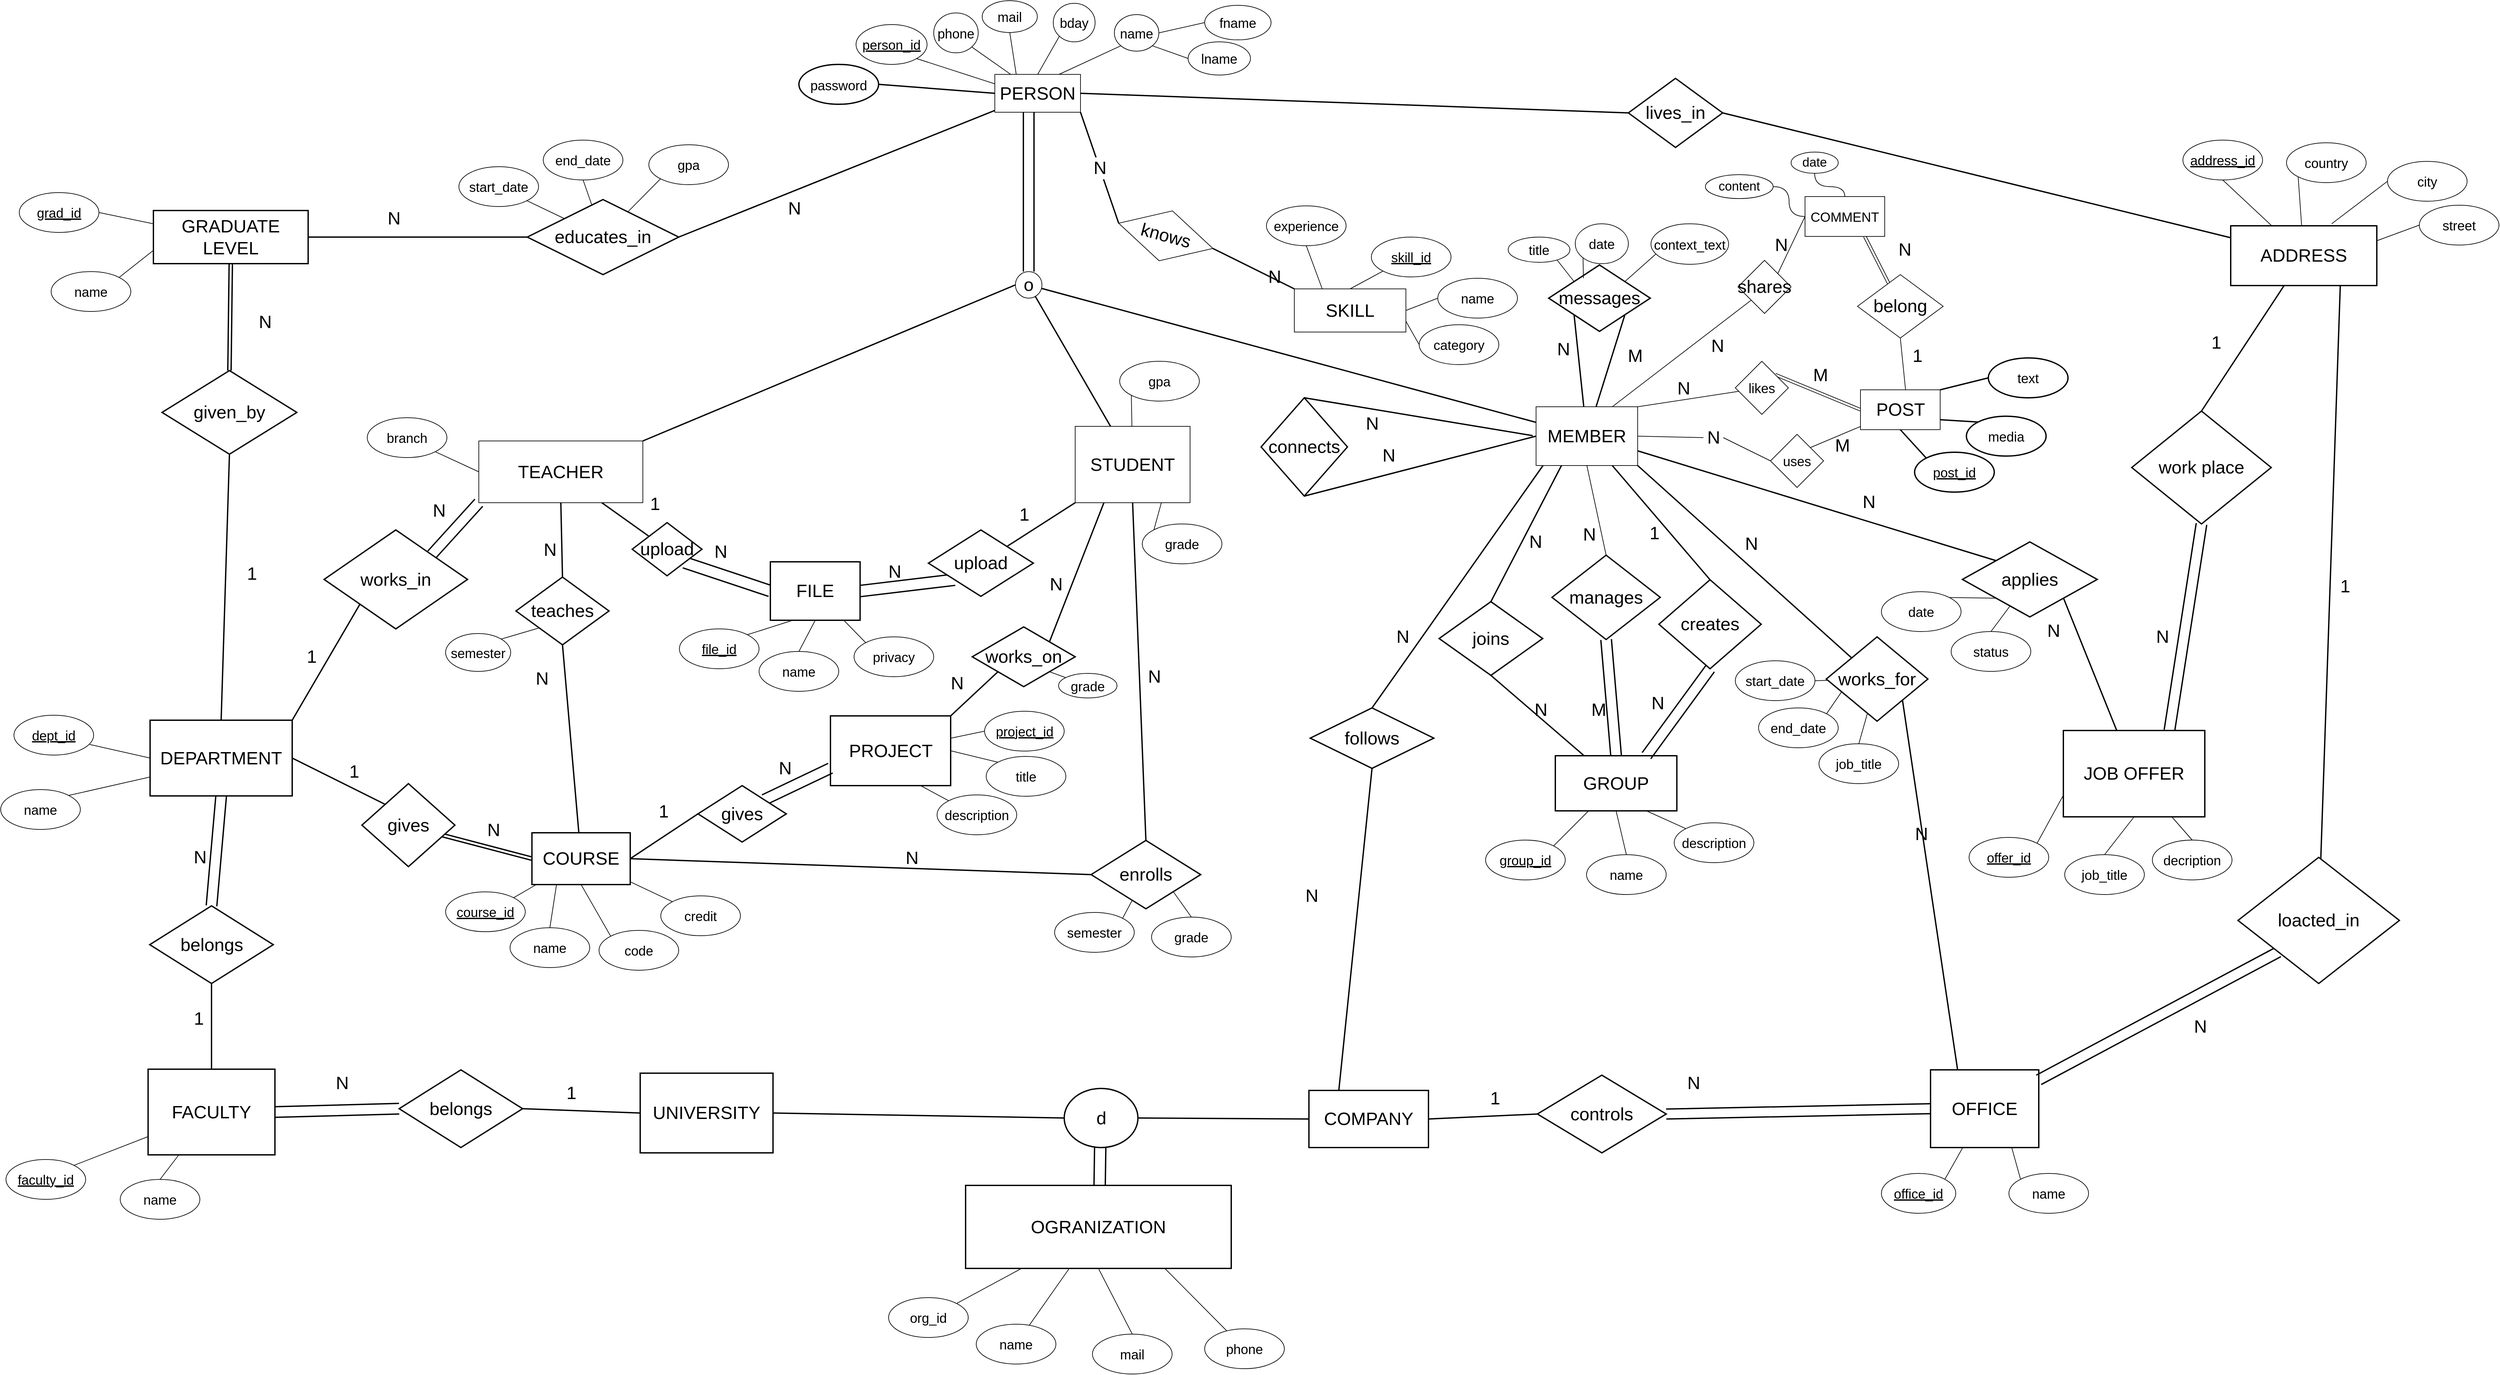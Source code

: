 <mxfile version="16.5.2" type="device"><diagram id="R2lEEEUBdFMjLlhIrx00" name="Page-1"><mxGraphModel dx="2015" dy="4588" grid="0" gridSize="10" guides="1" tooltips="1" connect="1" arrows="1" fold="1" page="1" pageScale="1" pageWidth="4681" pageHeight="3300" math="0" shadow="0" extFonts="Permanent Marker^https://fonts.googleapis.com/css?family=Permanent+Marker"><root><mxCell id="0"/><mxCell id="1" parent="0"/><mxCell id="NaZcmyZ_dbTZY5XnE5P3-13" value="" style="edgeStyle=orthogonalEdgeStyle;rounded=0;orthogonalLoop=1;jettySize=auto;html=1;shape=link;strokeWidth=2;endSize=12;startSize=12;width=15;fontSize=27;" parent="1" source="NaZcmyZ_dbTZY5XnE5P3-2" target="NaZcmyZ_dbTZY5XnE5P3-12" edge="1"><mxGeometry relative="1" as="geometry"><Array as="points"><mxPoint x="2336" y="220"/><mxPoint x="2336" y="220"/></Array></mxGeometry></mxCell><mxCell id="NaZcmyZ_dbTZY5XnE5P3-2" value="&lt;font style=&quot;font-size: 27px;&quot;&gt;PERSON&lt;/font&gt;" style="rounded=0;whiteSpace=wrap;html=1;fontSize=27;" parent="1" vertex="1"><mxGeometry x="2285" y="-57" width="129" height="57" as="geometry"/></mxCell><mxCell id="NaZcmyZ_dbTZY5XnE5P3-11" value="" style="rounded=0;orthogonalLoop=1;jettySize=auto;html=1;exitX=0;exitY=0.5;exitDx=0;exitDy=0;endArrow=none;endFill=0;strokeWidth=2;entryX=1;entryY=0;entryDx=0;entryDy=0;fontSize=27;" parent="1" source="NaZcmyZ_dbTZY5XnE5P3-12" target="NaZcmyZ_dbTZY5XnE5P3-10" edge="1"><mxGeometry relative="1" as="geometry"><mxPoint x="2316" y="270" as="sourcePoint"/></mxGeometry></mxCell><mxCell id="DF9MO9pGLtj040a_HiIP-79" style="edgeStyle=none;rounded=0;sketch=0;orthogonalLoop=1;jettySize=auto;html=1;exitX=0;exitY=1;exitDx=0;exitDy=0;entryX=1;entryY=0;entryDx=0;entryDy=0;shadow=0;labelBackgroundColor=default;fontFamily=Helvetica;fontSize=27;fontColor=default;startArrow=none;endArrow=none;endFill=0;strokeColor=default;strokeWidth=2;shape=link;width=15;" parent="1" source="NaZcmyZ_dbTZY5XnE5P3-10" target="DF9MO9pGLtj040a_HiIP-74" edge="1"><mxGeometry relative="1" as="geometry"/></mxCell><mxCell id="DF9MO9pGLtj040a_HiIP-93" style="edgeStyle=none;rounded=0;sketch=0;orthogonalLoop=1;jettySize=auto;html=1;exitX=0.5;exitY=1;exitDx=0;exitDy=0;entryX=0.5;entryY=0;entryDx=0;entryDy=0;shadow=0;labelBackgroundColor=default;fontFamily=Helvetica;fontSize=27;fontColor=default;startArrow=none;endArrow=none;endFill=0;strokeColor=default;strokeWidth=2;" parent="1" source="NaZcmyZ_dbTZY5XnE5P3-10" target="DF9MO9pGLtj040a_HiIP-81" edge="1"><mxGeometry relative="1" as="geometry"/></mxCell><mxCell id="NaZcmyZ_dbTZY5XnE5P3-10" value="&lt;font style=&quot;font-size: 27px;&quot;&gt;TEACHER&lt;/font&gt;" style="whiteSpace=wrap;html=1;fontSize=27;" parent="1" vertex="1"><mxGeometry x="1508" y="495" width="247" height="93" as="geometry"/></mxCell><mxCell id="NaZcmyZ_dbTZY5XnE5P3-15" value="" style="rounded=0;orthogonalLoop=1;jettySize=auto;html=1;endArrow=none;endFill=0;strokeWidth=2;fontSize=27;" parent="1" source="NaZcmyZ_dbTZY5XnE5P3-12" target="NaZcmyZ_dbTZY5XnE5P3-14" edge="1"><mxGeometry relative="1" as="geometry"/></mxCell><mxCell id="NaZcmyZ_dbTZY5XnE5P3-17" value="" style="rounded=0;orthogonalLoop=1;jettySize=auto;html=1;endArrow=none;endFill=0;strokeWidth=2;fontSize=27;" parent="1" source="NaZcmyZ_dbTZY5XnE5P3-12" target="NaZcmyZ_dbTZY5XnE5P3-16" edge="1"><mxGeometry relative="1" as="geometry"/></mxCell><mxCell id="NaZcmyZ_dbTZY5XnE5P3-12" value="&lt;font style=&quot;font-size: 27px;&quot;&gt;o&lt;/font&gt;" style="ellipse;whiteSpace=wrap;html=1;rounded=0;fontSize=27;" parent="1" vertex="1"><mxGeometry x="2316" y="240" width="40" height="40" as="geometry"/></mxCell><mxCell id="DF9MO9pGLtj040a_HiIP-124" style="edgeStyle=none;rounded=0;sketch=0;orthogonalLoop=1;jettySize=auto;html=1;exitX=0.25;exitY=1;exitDx=0;exitDy=0;entryX=0.5;entryY=0;entryDx=0;entryDy=0;shadow=0;labelBackgroundColor=default;fontFamily=Helvetica;fontSize=27;fontColor=default;startArrow=none;endArrow=none;endFill=0;strokeColor=default;strokeWidth=2;" parent="1" source="NaZcmyZ_dbTZY5XnE5P3-14" target="DF9MO9pGLtj040a_HiIP-122" edge="1"><mxGeometry relative="1" as="geometry"/></mxCell><mxCell id="DF9MO9pGLtj040a_HiIP-125" style="edgeStyle=none;rounded=0;sketch=0;orthogonalLoop=1;jettySize=auto;html=1;exitX=0.75;exitY=1;exitDx=0;exitDy=0;entryX=0.5;entryY=0;entryDx=0;entryDy=0;shadow=0;labelBackgroundColor=default;fontFamily=Helvetica;fontSize=27;fontColor=default;startArrow=none;endArrow=none;endFill=0;strokeColor=default;strokeWidth=2;" parent="1" source="NaZcmyZ_dbTZY5XnE5P3-14" target="DF9MO9pGLtj040a_HiIP-123" edge="1"><mxGeometry relative="1" as="geometry"/></mxCell><mxCell id="DF9MO9pGLtj040a_HiIP-153" style="edgeStyle=none;shape=connector;rounded=0;sketch=0;orthogonalLoop=1;jettySize=auto;html=1;entryX=0.5;entryY=0;entryDx=0;entryDy=0;shadow=0;labelBackgroundColor=default;fontFamily=Helvetica;fontSize=27;fontColor=default;startArrow=none;endArrow=none;endFill=0;strokeColor=default;strokeWidth=2;" parent="1" target="DF9MO9pGLtj040a_HiIP-152" edge="1"><mxGeometry relative="1" as="geometry"><mxPoint x="3114" y="527" as="sourcePoint"/></mxGeometry></mxCell><mxCell id="DF9MO9pGLtj040a_HiIP-165" style="edgeStyle=none;rounded=0;sketch=0;orthogonalLoop=1;jettySize=auto;html=1;exitX=1;exitY=1;exitDx=0;exitDy=0;entryX=0;entryY=0;entryDx=0;entryDy=0;shadow=0;labelBackgroundColor=default;fontFamily=Helvetica;fontSize=27;fontColor=default;startArrow=none;endArrow=none;endFill=0;strokeColor=default;strokeWidth=2;" parent="1" source="NaZcmyZ_dbTZY5XnE5P3-14" target="DF9MO9pGLtj040a_HiIP-164" edge="1"><mxGeometry relative="1" as="geometry"/></mxCell><mxCell id="DF9MO9pGLtj040a_HiIP-170" style="edgeStyle=none;shape=connector;rounded=0;sketch=0;orthogonalLoop=1;jettySize=auto;html=1;exitX=1;exitY=0.75;exitDx=0;exitDy=0;entryX=0;entryY=0;entryDx=0;entryDy=0;shadow=0;labelBackgroundColor=default;fontFamily=Helvetica;fontSize=27;fontColor=default;startArrow=none;endArrow=none;endFill=0;strokeColor=default;strokeWidth=2;" parent="1" source="NaZcmyZ_dbTZY5XnE5P3-14" target="DF9MO9pGLtj040a_HiIP-169" edge="1"><mxGeometry relative="1" as="geometry"/></mxCell><mxCell id="ygC2pZhWg_rHhVjrY2x2-14" style="edgeStyle=none;rounded=0;orthogonalLoop=1;jettySize=auto;html=1;exitX=1;exitY=0;exitDx=0;exitDy=0;fontFamily=Helvetica;fontSize=20;fontColor=default;endArrow=none;endFill=0;" parent="1" source="NaZcmyZ_dbTZY5XnE5P3-14" target="ygC2pZhWg_rHhVjrY2x2-11" edge="1"><mxGeometry relative="1" as="geometry"/></mxCell><mxCell id="ygC2pZhWg_rHhVjrY2x2-18" style="edgeStyle=none;rounded=0;orthogonalLoop=1;jettySize=auto;html=1;exitX=1;exitY=0.5;exitDx=0;exitDy=0;entryX=0;entryY=0.5;entryDx=0;entryDy=0;fontFamily=Helvetica;fontSize=20;fontColor=default;endArrow=none;endFill=0;startArrow=none;" parent="1" source="ygC2pZhWg_rHhVjrY2x2-46" target="ygC2pZhWg_rHhVjrY2x2-17" edge="1"><mxGeometry relative="1" as="geometry"/></mxCell><mxCell id="ygC2pZhWg_rHhVjrY2x2-24" style="edgeStyle=none;rounded=0;orthogonalLoop=1;jettySize=auto;html=1;exitX=0.75;exitY=0;exitDx=0;exitDy=0;fontFamily=Helvetica;fontSize=27;fontColor=default;endArrow=none;endFill=0;entryX=0;entryY=1;entryDx=0;entryDy=0;" parent="1" source="NaZcmyZ_dbTZY5XnE5P3-14" target="ygC2pZhWg_rHhVjrY2x2-25" edge="1"><mxGeometry relative="1" as="geometry"><mxPoint x="3397.444" y="296" as="targetPoint"/></mxGeometry></mxCell><mxCell id="ygC2pZhWg_rHhVjrY2x2-33" style="edgeStyle=none;rounded=0;orthogonalLoop=1;jettySize=auto;html=1;exitX=0.5;exitY=1;exitDx=0;exitDy=0;entryX=0.5;entryY=0;entryDx=0;entryDy=0;fontFamily=Helvetica;fontSize=27;fontColor=default;endArrow=none;endFill=0;" parent="1" source="NaZcmyZ_dbTZY5XnE5P3-14" target="ygC2pZhWg_rHhVjrY2x2-32" edge="1"><mxGeometry relative="1" as="geometry"/></mxCell><mxCell id="NaZcmyZ_dbTZY5XnE5P3-14" value="&lt;font style=&quot;font-size: 27px;&quot;&gt;MEMBER&lt;/font&gt;" style="whiteSpace=wrap;html=1;rounded=0;fontSize=27;" parent="1" vertex="1"><mxGeometry x="3100" y="443.5" width="153" height="88.5" as="geometry"/></mxCell><mxCell id="DF9MO9pGLtj040a_HiIP-104" style="edgeStyle=none;shape=connector;rounded=0;sketch=0;orthogonalLoop=1;jettySize=auto;html=1;exitX=0.25;exitY=1;exitDx=0;exitDy=0;shadow=0;labelBackgroundColor=default;fontFamily=Helvetica;fontSize=27;fontColor=default;startArrow=none;endArrow=none;endFill=0;strokeColor=default;strokeWidth=2;entryX=1;entryY=0;entryDx=0;entryDy=0;" parent="1" source="NaZcmyZ_dbTZY5XnE5P3-16" target="DF9MO9pGLtj040a_HiIP-105" edge="1"><mxGeometry relative="1" as="geometry"><mxPoint x="2297.5" y="827.5" as="targetPoint"/></mxGeometry></mxCell><mxCell id="NaZcmyZ_dbTZY5XnE5P3-16" value="&lt;font style=&quot;font-size: 27px;&quot;&gt;STUDENT&lt;/font&gt;" style="whiteSpace=wrap;html=1;rounded=0;fontSize=27;" parent="1" vertex="1"><mxGeometry x="2406" y="473" width="173" height="115" as="geometry"/></mxCell><mxCell id="DF9MO9pGLtj040a_HiIP-2" value="&lt;font style=&quot;font-size: 27px;&quot;&gt;SKILL&lt;/font&gt;" style="rounded=0;whiteSpace=wrap;html=1;fontSize=27;" parent="1" vertex="1"><mxGeometry x="2736" y="266" width="168" height="65" as="geometry"/></mxCell><mxCell id="DF9MO9pGLtj040a_HiIP-181" style="edgeStyle=none;rounded=0;sketch=0;orthogonalLoop=1;jettySize=auto;html=1;exitX=1;exitY=0.5;exitDx=0;exitDy=0;entryX=0;entryY=0;entryDx=0;entryDy=0;shadow=0;labelBackgroundColor=default;fontFamily=Helvetica;fontSize=27;fontColor=default;startArrow=none;endArrow=none;endFill=0;strokeColor=default;strokeWidth=2;" parent="1" source="DF9MO9pGLtj040a_HiIP-4" target="DF9MO9pGLtj040a_HiIP-2" edge="1"><mxGeometry relative="1" as="geometry"/></mxCell><mxCell id="DF9MO9pGLtj040a_HiIP-4" value="&lt;font style=&quot;font-size: 27px&quot;&gt;knows&lt;/font&gt;" style="rhombus;whiteSpace=wrap;html=1;rounded=0;sketch=0;rotation=15;fontSize=27;" parent="1" vertex="1"><mxGeometry x="2469" y="147.23" width="146.86" height="77.77" as="geometry"/></mxCell><mxCell id="DF9MO9pGLtj040a_HiIP-5" value="N" style="orthogonalLoop=1;jettySize=auto;html=1;exitX=1;exitY=1;exitDx=0;exitDy=0;fontSize=27;strokeWidth=2;endArrow=none;endFill=0;rounded=0;shadow=0;entryX=0;entryY=0.5;entryDx=0;entryDy=0;" parent="1" source="NaZcmyZ_dbTZY5XnE5P3-2" target="DF9MO9pGLtj040a_HiIP-4" edge="1"><mxGeometry relative="1" as="geometry"><mxPoint x="2524" y="205" as="targetPoint"/><mxPoint x="2406" y="177" as="sourcePoint"/></mxGeometry></mxCell><mxCell id="S0kIhcQt6Hs3fY8gZxzz-5" style="edgeStyle=none;shape=connector;rounded=0;sketch=0;orthogonalLoop=1;jettySize=auto;html=1;exitX=0;exitY=1;exitDx=0;exitDy=0;shadow=0;labelBackgroundColor=default;fontFamily=Helvetica;fontSize=27;fontColor=default;startArrow=none;endArrow=none;endFill=0;strokeColor=default;strokeWidth=2;" parent="1" source="DF9MO9pGLtj040a_HiIP-19" target="NaZcmyZ_dbTZY5XnE5P3-14" edge="1"><mxGeometry relative="1" as="geometry"/></mxCell><mxCell id="S0kIhcQt6Hs3fY8gZxzz-6" style="edgeStyle=none;shape=connector;rounded=0;sketch=0;orthogonalLoop=1;jettySize=auto;html=1;exitX=1;exitY=1;exitDx=0;exitDy=0;shadow=0;labelBackgroundColor=default;fontFamily=Helvetica;fontSize=27;fontColor=default;startArrow=none;endArrow=none;endFill=0;strokeColor=default;strokeWidth=2;" parent="1" source="DF9MO9pGLtj040a_HiIP-19" target="NaZcmyZ_dbTZY5XnE5P3-14" edge="1"><mxGeometry relative="1" as="geometry"/></mxCell><mxCell id="DF9MO9pGLtj040a_HiIP-19" value="messages" style="rhombus;whiteSpace=wrap;html=1;rounded=0;sketch=0;fontFamily=Helvetica;fontSize=27;fontColor=default;rotation=0;strokeWidth=2;" parent="1" vertex="1"><mxGeometry x="3119" y="230" width="153" height="100" as="geometry"/></mxCell><mxCell id="DF9MO9pGLtj040a_HiIP-33" style="edgeStyle=none;shape=link;rounded=0;sketch=0;orthogonalLoop=1;jettySize=auto;html=1;exitX=1;exitY=1;exitDx=0;exitDy=0;entryX=0;entryY=0.5;entryDx=0;entryDy=0;shadow=0;labelBackgroundColor=default;fontFamily=Helvetica;fontSize=27;fontColor=default;startArrow=none;endArrow=none;endFill=0;strokeColor=default;strokeWidth=2;width=16;" parent="1" source="DF9MO9pGLtj040a_HiIP-28" target="DF9MO9pGLtj040a_HiIP-31" edge="1"><mxGeometry relative="1" as="geometry"/></mxCell><mxCell id="DF9MO9pGLtj040a_HiIP-28" value="upload" style="rhombus;whiteSpace=wrap;html=1;rounded=0;fontFamily=Helvetica;fontSize=27;fontColor=default;strokeColor=default;strokeWidth=2;fillColor=default;" parent="1" vertex="1"><mxGeometry x="1739" y="618" width="105" height="80" as="geometry"/></mxCell><mxCell id="DF9MO9pGLtj040a_HiIP-29" value="" style="edgeStyle=none;shape=connector;rounded=0;sketch=0;orthogonalLoop=1;jettySize=auto;html=1;exitX=0.75;exitY=1;exitDx=0;exitDy=0;shadow=0;labelBackgroundColor=default;fontFamily=Helvetica;fontSize=27;fontColor=default;startArrow=none;endArrow=none;endFill=0;strokeColor=default;strokeWidth=2;" parent="1" source="NaZcmyZ_dbTZY5XnE5P3-10" target="DF9MO9pGLtj040a_HiIP-28" edge="1"><mxGeometry relative="1" as="geometry"><mxPoint x="1920" y="433" as="sourcePoint"/><mxPoint x="2277" y="581" as="targetPoint"/></mxGeometry></mxCell><mxCell id="DF9MO9pGLtj040a_HiIP-34" style="edgeStyle=none;shape=link;rounded=0;sketch=0;orthogonalLoop=1;jettySize=auto;html=1;exitX=1;exitY=0.5;exitDx=0;exitDy=0;entryX=0;entryY=1;entryDx=0;entryDy=0;shadow=0;labelBackgroundColor=default;fontFamily=Helvetica;fontSize=27;fontColor=default;startArrow=none;endArrow=none;endFill=0;strokeColor=default;strokeWidth=2;width=16;" parent="1" source="DF9MO9pGLtj040a_HiIP-31" target="DF9MO9pGLtj040a_HiIP-32" edge="1"><mxGeometry relative="1" as="geometry"><mxPoint x="2125" y="716" as="sourcePoint"/></mxGeometry></mxCell><mxCell id="DF9MO9pGLtj040a_HiIP-31" value="FILE" style="whiteSpace=wrap;html=1;rounded=0;fontFamily=Helvetica;fontSize=27;fontColor=default;strokeColor=default;strokeWidth=2;fillColor=default;" parent="1" vertex="1"><mxGeometry x="1947" y="677" width="135.13" height="88" as="geometry"/></mxCell><mxCell id="DF9MO9pGLtj040a_HiIP-35" style="edgeStyle=none;shape=connector;rounded=0;sketch=0;orthogonalLoop=1;jettySize=auto;html=1;entryX=0;entryY=1;entryDx=0;entryDy=0;shadow=0;labelBackgroundColor=default;fontFamily=Helvetica;fontSize=27;fontColor=default;startArrow=none;endArrow=none;endFill=0;strokeColor=default;strokeWidth=2;" parent="1" source="DF9MO9pGLtj040a_HiIP-32" target="NaZcmyZ_dbTZY5XnE5P3-16" edge="1"><mxGeometry relative="1" as="geometry"/></mxCell><mxCell id="DF9MO9pGLtj040a_HiIP-32" value="upload" style="rhombus;whiteSpace=wrap;html=1;rounded=0;fontFamily=Helvetica;fontSize=27;fontColor=default;strokeColor=default;strokeWidth=2;fillColor=default;" parent="1" vertex="1"><mxGeometry x="2185" y="629" width="158" height="100" as="geometry"/></mxCell><mxCell id="DF9MO9pGLtj040a_HiIP-36" value="1" style="text;html=1;align=center;verticalAlign=middle;resizable=0;points=[];autosize=1;strokeColor=none;fillColor=none;fontSize=27;fontFamily=Helvetica;fontColor=default;" parent="1" vertex="1"><mxGeometry x="1760" y="572" width="25" height="36" as="geometry"/></mxCell><mxCell id="DF9MO9pGLtj040a_HiIP-37" value="N" style="text;html=1;align=center;verticalAlign=middle;resizable=0;points=[];autosize=1;strokeColor=none;fillColor=none;fontSize=27;fontFamily=Helvetica;fontColor=default;" parent="1" vertex="1"><mxGeometry x="1857" y="644" width="30" height="36" as="geometry"/></mxCell><mxCell id="DF9MO9pGLtj040a_HiIP-39" value="1" style="text;html=1;align=center;verticalAlign=middle;resizable=0;points=[];autosize=1;strokeColor=none;fillColor=none;fontSize=27;fontFamily=Helvetica;fontColor=default;" parent="1" vertex="1"><mxGeometry x="2316" y="588" width="25" height="36" as="geometry"/></mxCell><mxCell id="DF9MO9pGLtj040a_HiIP-47" style="edgeStyle=none;rounded=0;sketch=0;orthogonalLoop=1;jettySize=auto;html=1;exitX=0;exitY=0.5;exitDx=0;exitDy=0;entryX=1;entryY=0.5;entryDx=0;entryDy=0;shadow=0;labelBackgroundColor=default;fontFamily=Helvetica;fontSize=27;fontColor=default;startArrow=none;endArrow=none;endFill=0;strokeColor=default;strokeWidth=2;" parent="1" source="DF9MO9pGLtj040a_HiIP-45" target="NaZcmyZ_dbTZY5XnE5P3-2" edge="1"><mxGeometry relative="1" as="geometry"/></mxCell><mxCell id="DF9MO9pGLtj040a_HiIP-48" style="edgeStyle=none;rounded=0;sketch=0;orthogonalLoop=1;jettySize=auto;html=1;exitX=1;exitY=0.5;exitDx=0;exitDy=0;shadow=0;labelBackgroundColor=default;fontFamily=Helvetica;fontSize=27;fontColor=default;startArrow=none;endArrow=none;endFill=0;strokeColor=default;strokeWidth=2;" parent="1" source="DF9MO9pGLtj040a_HiIP-45" target="DF9MO9pGLtj040a_HiIP-46" edge="1"><mxGeometry relative="1" as="geometry"/></mxCell><mxCell id="DF9MO9pGLtj040a_HiIP-45" value="lives_in" style="rhombus;whiteSpace=wrap;html=1;rounded=0;fontFamily=Helvetica;fontSize=27;fontColor=default;strokeColor=default;strokeWidth=2;fillColor=default;" parent="1" vertex="1"><mxGeometry x="3239" y="-51" width="142" height="104" as="geometry"/></mxCell><mxCell id="DF9MO9pGLtj040a_HiIP-184" style="edgeStyle=none;rounded=0;sketch=0;orthogonalLoop=1;jettySize=auto;html=1;exitX=0.75;exitY=1;exitDx=0;exitDy=0;shadow=0;labelBackgroundColor=default;fontFamily=Helvetica;fontSize=27;fontColor=default;startArrow=none;endArrow=none;endFill=0;strokeColor=default;strokeWidth=2;" parent="1" source="DF9MO9pGLtj040a_HiIP-46" target="DF9MO9pGLtj040a_HiIP-183" edge="1"><mxGeometry relative="1" as="geometry"/></mxCell><mxCell id="DF9MO9pGLtj040a_HiIP-46" value="ADDRESS" style="whiteSpace=wrap;html=1;rounded=0;fontFamily=Helvetica;fontSize=27;fontColor=default;strokeColor=default;strokeWidth=2;fillColor=default;" parent="1" vertex="1"><mxGeometry x="4146" y="171" width="220" height="90" as="geometry"/></mxCell><mxCell id="DF9MO9pGLtj040a_HiIP-52" value="N" style="text;html=1;align=center;verticalAlign=middle;resizable=0;points=[];autosize=1;strokeColor=none;fillColor=none;fontSize=27;fontFamily=Helvetica;fontColor=default;" parent="1" vertex="1"><mxGeometry x="2119" y="674" width="30" height="36" as="geometry"/></mxCell><mxCell id="DF9MO9pGLtj040a_HiIP-56" style="edgeStyle=none;rounded=0;sketch=0;orthogonalLoop=1;jettySize=auto;html=1;exitX=0.5;exitY=1;exitDx=0;exitDy=0;shadow=0;labelBackgroundColor=default;fontFamily=Helvetica;fontSize=27;fontColor=default;startArrow=none;endArrow=none;endFill=0;strokeColor=default;strokeWidth=2;entryX=0;entryY=0.5;entryDx=0;entryDy=0;" parent="1" source="DF9MO9pGLtj040a_HiIP-53" target="NaZcmyZ_dbTZY5XnE5P3-14" edge="1"><mxGeometry relative="1" as="geometry"><mxPoint x="3236" y="492.5" as="targetPoint"/><mxPoint x="2910.99" y="535" as="sourcePoint"/></mxGeometry></mxCell><mxCell id="DF9MO9pGLtj040a_HiIP-53" value="&lt;font style=&quot;font-size: 27px&quot;&gt;connects&lt;/font&gt;" style="rhombus;whiteSpace=wrap;html=1;rounded=0;fontFamily=Helvetica;fontSize=27;fontColor=default;strokeColor=default;strokeWidth=2;fillColor=default;" parent="1" vertex="1"><mxGeometry x="2686" y="430" width="130" height="148" as="geometry"/></mxCell><mxCell id="DF9MO9pGLtj040a_HiIP-70" style="edgeStyle=none;rounded=0;sketch=0;orthogonalLoop=1;jettySize=auto;html=1;exitX=1;exitY=0.5;exitDx=0;exitDy=0;shadow=0;labelBackgroundColor=default;fontFamily=Helvetica;fontSize=27;fontColor=default;startArrow=none;endArrow=none;endFill=0;strokeColor=default;strokeWidth=2;" parent="1" source="DF9MO9pGLtj040a_HiIP-67" target="NaZcmyZ_dbTZY5XnE5P3-2" edge="1"><mxGeometry relative="1" as="geometry"/></mxCell><mxCell id="DF9MO9pGLtj040a_HiIP-67" value="educates_in" style="rhombus;whiteSpace=wrap;html=1;rounded=0;fontFamily=Helvetica;fontSize=27;fontColor=default;strokeColor=default;strokeWidth=2;fillColor=default;" parent="1" vertex="1"><mxGeometry x="1581" y="131.5" width="228" height="113" as="geometry"/></mxCell><mxCell id="DF9MO9pGLtj040a_HiIP-69" style="edgeStyle=none;rounded=0;sketch=0;orthogonalLoop=1;jettySize=auto;html=1;exitX=1;exitY=0.5;exitDx=0;exitDy=0;entryX=0;entryY=0.5;entryDx=0;entryDy=0;shadow=0;labelBackgroundColor=default;fontFamily=Helvetica;fontSize=27;fontColor=default;startArrow=none;endArrow=none;endFill=0;strokeColor=default;strokeWidth=2;" parent="1" source="DF9MO9pGLtj040a_HiIP-68" target="DF9MO9pGLtj040a_HiIP-67" edge="1"><mxGeometry relative="1" as="geometry"/></mxCell><mxCell id="DF9MO9pGLtj040a_HiIP-77" style="edgeStyle=none;rounded=0;sketch=0;orthogonalLoop=1;jettySize=auto;html=1;exitX=0.5;exitY=1;exitDx=0;exitDy=0;entryX=0.5;entryY=0;entryDx=0;entryDy=0;shadow=0;labelBackgroundColor=default;fontFamily=Helvetica;fontSize=27;fontColor=default;startArrow=none;endArrow=none;endFill=0;strokeColor=default;strokeWidth=2;shape=link;" parent="1" source="DF9MO9pGLtj040a_HiIP-68" target="DF9MO9pGLtj040a_HiIP-75" edge="1"><mxGeometry relative="1" as="geometry"/></mxCell><mxCell id="DF9MO9pGLtj040a_HiIP-68" value="GRADUATE LEVEL" style="whiteSpace=wrap;html=1;rounded=0;fontFamily=Helvetica;fontSize=27;fontColor=default;strokeColor=default;strokeWidth=2;fillColor=default;" parent="1" vertex="1"><mxGeometry x="1018" y="148" width="233" height="80" as="geometry"/></mxCell><mxCell id="DF9MO9pGLtj040a_HiIP-74" value="works_in" style="rhombus;whiteSpace=wrap;html=1;rounded=0;fontFamily=Helvetica;fontSize=27;fontColor=default;strokeColor=default;strokeWidth=2;fillColor=default;" parent="1" vertex="1"><mxGeometry x="1275" y="629" width="216" height="149" as="geometry"/></mxCell><mxCell id="DF9MO9pGLtj040a_HiIP-78" style="edgeStyle=none;rounded=0;sketch=0;orthogonalLoop=1;jettySize=auto;html=1;exitX=0.5;exitY=1;exitDx=0;exitDy=0;entryX=0.5;entryY=0;entryDx=0;entryDy=0;shadow=0;labelBackgroundColor=default;fontFamily=Helvetica;fontSize=27;fontColor=default;startArrow=none;endArrow=none;endFill=0;strokeColor=default;strokeWidth=2;" parent="1" source="DF9MO9pGLtj040a_HiIP-75" target="DF9MO9pGLtj040a_HiIP-76" edge="1"><mxGeometry relative="1" as="geometry"/></mxCell><mxCell id="DF9MO9pGLtj040a_HiIP-75" value="given_by" style="rhombus;whiteSpace=wrap;html=1;rounded=0;fontFamily=Helvetica;fontSize=27;fontColor=default;strokeColor=default;strokeWidth=2;fillColor=default;" parent="1" vertex="1"><mxGeometry x="1031" y="389" width="203" height="126" as="geometry"/></mxCell><mxCell id="DF9MO9pGLtj040a_HiIP-80" style="edgeStyle=none;rounded=0;sketch=0;orthogonalLoop=1;jettySize=auto;html=1;exitX=1;exitY=0;exitDx=0;exitDy=0;entryX=0;entryY=1;entryDx=0;entryDy=0;shadow=0;labelBackgroundColor=default;fontFamily=Helvetica;fontSize=27;fontColor=default;startArrow=none;endArrow=none;endFill=0;strokeColor=default;strokeWidth=2;" parent="1" source="DF9MO9pGLtj040a_HiIP-76" target="DF9MO9pGLtj040a_HiIP-74" edge="1"><mxGeometry relative="1" as="geometry"/></mxCell><mxCell id="DF9MO9pGLtj040a_HiIP-84" style="edgeStyle=none;rounded=0;sketch=0;orthogonalLoop=1;jettySize=auto;html=1;exitX=1;exitY=0.5;exitDx=0;exitDy=0;entryX=0;entryY=0;entryDx=0;entryDy=0;shadow=0;labelBackgroundColor=default;fontFamily=Helvetica;fontSize=27;fontColor=default;startArrow=none;endArrow=none;endFill=0;strokeColor=default;strokeWidth=2;" parent="1" source="DF9MO9pGLtj040a_HiIP-76" target="DF9MO9pGLtj040a_HiIP-83" edge="1"><mxGeometry relative="1" as="geometry"/></mxCell><mxCell id="DF9MO9pGLtj040a_HiIP-136" style="edgeStyle=none;shape=link;rounded=0;sketch=0;orthogonalLoop=1;jettySize=auto;html=1;exitX=0.5;exitY=1;exitDx=0;exitDy=0;entryX=0.5;entryY=0;entryDx=0;entryDy=0;shadow=0;labelBackgroundColor=default;fontFamily=Helvetica;fontSize=27;fontColor=default;startArrow=none;endArrow=none;endFill=0;strokeColor=default;strokeWidth=2;width=15;" parent="1" source="DF9MO9pGLtj040a_HiIP-76" target="DF9MO9pGLtj040a_HiIP-135" edge="1"><mxGeometry relative="1" as="geometry"/></mxCell><mxCell id="DF9MO9pGLtj040a_HiIP-76" value="DEPARTMENT" style="whiteSpace=wrap;html=1;rounded=0;fontFamily=Helvetica;fontSize=27;fontColor=default;strokeColor=default;strokeWidth=2;fillColor=default;" parent="1" vertex="1"><mxGeometry x="1013" y="915.5" width="214" height="114" as="geometry"/></mxCell><mxCell id="DF9MO9pGLtj040a_HiIP-94" style="edgeStyle=none;shape=connector;rounded=0;sketch=0;orthogonalLoop=1;jettySize=auto;html=1;exitX=0.5;exitY=1;exitDx=0;exitDy=0;shadow=0;labelBackgroundColor=default;fontFamily=Helvetica;fontSize=27;fontColor=default;startArrow=none;endArrow=none;endFill=0;strokeColor=default;strokeWidth=2;" parent="1" source="DF9MO9pGLtj040a_HiIP-81" target="DF9MO9pGLtj040a_HiIP-82" edge="1"><mxGeometry relative="1" as="geometry"/></mxCell><mxCell id="DF9MO9pGLtj040a_HiIP-81" value="teaches" style="rhombus;whiteSpace=wrap;html=1;rounded=0;fontFamily=Helvetica;fontSize=27;fontColor=default;strokeColor=default;strokeWidth=2;fillColor=default;" parent="1" vertex="1"><mxGeometry x="1564" y="700" width="140" height="102" as="geometry"/></mxCell><mxCell id="DF9MO9pGLtj040a_HiIP-111" style="edgeStyle=none;shape=connector;rounded=0;sketch=0;orthogonalLoop=1;jettySize=auto;html=1;exitX=1;exitY=0.5;exitDx=0;exitDy=0;entryX=0;entryY=0.5;entryDx=0;entryDy=0;shadow=0;labelBackgroundColor=default;fontFamily=Helvetica;fontSize=27;fontColor=default;startArrow=none;endArrow=none;endFill=0;strokeColor=default;strokeWidth=2;" parent="1" source="DF9MO9pGLtj040a_HiIP-82" target="DF9MO9pGLtj040a_HiIP-110" edge="1"><mxGeometry relative="1" as="geometry"/></mxCell><mxCell id="DF9MO9pGLtj040a_HiIP-117" style="edgeStyle=none;rounded=0;sketch=0;orthogonalLoop=1;jettySize=auto;html=1;exitX=1;exitY=0.5;exitDx=0;exitDy=0;entryX=0;entryY=0.5;entryDx=0;entryDy=0;shadow=0;labelBackgroundColor=default;fontFamily=Helvetica;fontSize=27;fontColor=default;startArrow=none;endArrow=none;endFill=0;strokeColor=default;strokeWidth=2;" parent="1" source="DF9MO9pGLtj040a_HiIP-82" target="DF9MO9pGLtj040a_HiIP-116" edge="1"><mxGeometry relative="1" as="geometry"/></mxCell><mxCell id="DF9MO9pGLtj040a_HiIP-82" value="COURSE" style="whiteSpace=wrap;html=1;rounded=0;fontFamily=Helvetica;fontSize=27;fontColor=default;strokeColor=default;strokeWidth=2;fillColor=default;" parent="1" vertex="1"><mxGeometry x="1588" y="1085" width="148" height="78" as="geometry"/></mxCell><mxCell id="DF9MO9pGLtj040a_HiIP-85" style="edgeStyle=none;shape=link;rounded=0;sketch=0;orthogonalLoop=1;jettySize=auto;html=1;entryX=0;entryY=0.5;entryDx=0;entryDy=0;shadow=0;labelBackgroundColor=default;fontFamily=Helvetica;fontSize=27;fontColor=default;startArrow=none;endArrow=none;endFill=0;strokeColor=default;strokeWidth=2;" parent="1" target="DF9MO9pGLtj040a_HiIP-82" edge="1"><mxGeometry relative="1" as="geometry"><mxPoint x="1447" y="1087" as="sourcePoint"/></mxGeometry></mxCell><mxCell id="DF9MO9pGLtj040a_HiIP-83" value="gives" style="rhombus;whiteSpace=wrap;html=1;rounded=0;fontFamily=Helvetica;fontSize=27;fontColor=default;strokeColor=default;strokeWidth=2;fillColor=default;" parent="1" vertex="1"><mxGeometry x="1332" y="1011" width="140" height="125" as="geometry"/></mxCell><mxCell id="DF9MO9pGLtj040a_HiIP-87" value="N" style="text;html=1;align=center;verticalAlign=middle;resizable=0;points=[];autosize=1;strokeColor=none;fillColor=none;fontSize=27;fontFamily=Helvetica;fontColor=default;" parent="1" vertex="1"><mxGeometry x="1171" y="298" width="30" height="36" as="geometry"/></mxCell><mxCell id="DF9MO9pGLtj040a_HiIP-88" value="N" style="text;html=1;align=center;verticalAlign=middle;resizable=0;points=[];autosize=1;strokeColor=none;fillColor=none;fontSize=27;fontFamily=Helvetica;fontColor=default;" parent="1" vertex="1"><mxGeometry x="1968" y="127" width="30" height="36" as="geometry"/></mxCell><mxCell id="DF9MO9pGLtj040a_HiIP-89" value="N" style="text;html=1;align=center;verticalAlign=middle;resizable=0;points=[];autosize=1;strokeColor=none;fillColor=none;fontSize=27;fontFamily=Helvetica;fontColor=default;" parent="1" vertex="1"><mxGeometry x="1365" y="142" width="30" height="36" as="geometry"/></mxCell><mxCell id="DF9MO9pGLtj040a_HiIP-90" value="1" style="text;html=1;align=center;verticalAlign=middle;resizable=0;points=[];autosize=1;strokeColor=none;fillColor=none;fontSize=27;fontFamily=Helvetica;fontColor=default;" parent="1" vertex="1"><mxGeometry x="1153" y="677" width="25" height="36" as="geometry"/></mxCell><mxCell id="DF9MO9pGLtj040a_HiIP-91" value="N" style="text;html=1;align=center;verticalAlign=middle;resizable=0;points=[];autosize=1;strokeColor=none;fillColor=none;fontSize=27;fontFamily=Helvetica;fontColor=default;" parent="1" vertex="1"><mxGeometry x="1433" y="582" width="30" height="36" as="geometry"/></mxCell><mxCell id="DF9MO9pGLtj040a_HiIP-92" value="1" style="text;html=1;align=center;verticalAlign=middle;resizable=0;points=[];autosize=1;strokeColor=none;fillColor=none;fontSize=27;fontFamily=Helvetica;fontColor=default;" parent="1" vertex="1"><mxGeometry x="1243" y="802" width="25" height="36" as="geometry"/></mxCell><mxCell id="DF9MO9pGLtj040a_HiIP-95" value="N" style="text;html=1;align=center;verticalAlign=middle;resizable=0;points=[];autosize=1;strokeColor=none;fillColor=none;fontSize=27;fontFamily=Helvetica;fontColor=default;" parent="1" vertex="1"><mxGeometry x="1600" y="641" width="30" height="36" as="geometry"/></mxCell><mxCell id="DF9MO9pGLtj040a_HiIP-96" value="N" style="text;html=1;align=center;verticalAlign=middle;resizable=0;points=[];autosize=1;strokeColor=none;fillColor=none;fontSize=27;fontFamily=Helvetica;fontColor=default;" parent="1" vertex="1"><mxGeometry x="1588" y="835" width="30" height="36" as="geometry"/></mxCell><mxCell id="DF9MO9pGLtj040a_HiIP-97" value="1" style="text;html=1;align=center;verticalAlign=middle;resizable=0;points=[];autosize=1;strokeColor=none;fillColor=none;fontSize=27;fontFamily=Helvetica;fontColor=default;" parent="1" vertex="1"><mxGeometry x="1307" y="975" width="25" height="36" as="geometry"/></mxCell><mxCell id="DF9MO9pGLtj040a_HiIP-98" value="N" style="text;html=1;align=center;verticalAlign=middle;resizable=0;points=[];autosize=1;strokeColor=none;fillColor=none;fontSize=27;fontFamily=Helvetica;fontColor=default;" parent="1" vertex="1"><mxGeometry x="1515" y="1063" width="30" height="36" as="geometry"/></mxCell><mxCell id="rkP9kpD7-iQ-mypnTgaW-116" style="edgeStyle=none;rounded=0;orthogonalLoop=1;jettySize=auto;html=1;exitX=1;exitY=1;exitDx=0;exitDy=0;fontFamily=Helvetica;fontSize=20;fontColor=default;endArrow=none;endFill=0;" parent="1" source="DF9MO9pGLtj040a_HiIP-105" target="rkP9kpD7-iQ-mypnTgaW-115" edge="1"><mxGeometry relative="1" as="geometry"/></mxCell><mxCell id="DF9MO9pGLtj040a_HiIP-105" value="works_on" style="rhombus;whiteSpace=wrap;html=1;rounded=0;fontFamily=Helvetica;fontSize=27;fontColor=default;strokeColor=default;strokeWidth=2;fillColor=default;" parent="1" vertex="1"><mxGeometry x="2251" y="775" width="155" height="90" as="geometry"/></mxCell><mxCell id="DF9MO9pGLtj040a_HiIP-107" style="edgeStyle=none;shape=connector;rounded=0;sketch=0;orthogonalLoop=1;jettySize=auto;html=1;exitX=1;exitY=0;exitDx=0;exitDy=0;entryX=0;entryY=1;entryDx=0;entryDy=0;shadow=0;labelBackgroundColor=default;fontFamily=Helvetica;fontSize=27;fontColor=default;startArrow=none;endArrow=none;endFill=0;strokeColor=default;strokeWidth=2;" parent="1" source="DF9MO9pGLtj040a_HiIP-106" target="DF9MO9pGLtj040a_HiIP-105" edge="1"><mxGeometry relative="1" as="geometry"/></mxCell><mxCell id="DF9MO9pGLtj040a_HiIP-106" value="PROJECT" style="whiteSpace=wrap;html=1;rounded=0;fontFamily=Helvetica;fontSize=27;fontColor=default;strokeColor=default;strokeWidth=2;fillColor=default;" parent="1" vertex="1"><mxGeometry x="2037.5" y="909" width="181" height="105" as="geometry"/></mxCell><mxCell id="DF9MO9pGLtj040a_HiIP-108" value="N" style="text;html=1;align=center;verticalAlign=middle;resizable=0;points=[];autosize=1;strokeColor=none;fillColor=none;fontSize=27;fontFamily=Helvetica;fontColor=default;" parent="1" vertex="1"><mxGeometry x="2362" y="693" width="30" height="36" as="geometry"/></mxCell><mxCell id="DF9MO9pGLtj040a_HiIP-109" value="N" style="text;html=1;align=center;verticalAlign=middle;resizable=0;points=[];autosize=1;strokeColor=none;fillColor=none;fontSize=27;fontFamily=Helvetica;fontColor=default;" parent="1" vertex="1"><mxGeometry x="2213" y="842" width="30" height="36" as="geometry"/></mxCell><mxCell id="DF9MO9pGLtj040a_HiIP-113" style="edgeStyle=none;shape=link;rounded=0;sketch=0;orthogonalLoop=1;jettySize=auto;html=1;exitX=1;exitY=0;exitDx=0;exitDy=0;entryX=0;entryY=0.75;entryDx=0;entryDy=0;shadow=0;labelBackgroundColor=default;fontFamily=Helvetica;fontSize=27;fontColor=default;startArrow=none;endArrow=none;endFill=0;strokeColor=default;strokeWidth=2;width=15;" parent="1" source="DF9MO9pGLtj040a_HiIP-110" target="DF9MO9pGLtj040a_HiIP-106" edge="1"><mxGeometry relative="1" as="geometry"/></mxCell><mxCell id="DF9MO9pGLtj040a_HiIP-110" value="gives" style="rhombus;whiteSpace=wrap;html=1;rounded=0;fontFamily=Helvetica;fontSize=27;fontColor=default;strokeColor=default;strokeWidth=2;fillColor=default;" parent="1" vertex="1"><mxGeometry x="1838" y="1014" width="133" height="85" as="geometry"/></mxCell><mxCell id="DF9MO9pGLtj040a_HiIP-112" value="1" style="text;html=1;align=center;verticalAlign=middle;resizable=0;points=[];autosize=1;strokeColor=none;fillColor=none;fontSize=27;fontFamily=Helvetica;fontColor=default;" parent="1" vertex="1"><mxGeometry x="1773" y="1035" width="25" height="36" as="geometry"/></mxCell><mxCell id="DF9MO9pGLtj040a_HiIP-114" value="N" style="text;html=1;align=center;verticalAlign=middle;resizable=0;points=[];autosize=1;strokeColor=none;fillColor=none;fontSize=27;fontFamily=Helvetica;fontColor=default;" parent="1" vertex="1"><mxGeometry x="1954" y="970" width="30" height="36" as="geometry"/></mxCell><mxCell id="DF9MO9pGLtj040a_HiIP-118" style="edgeStyle=none;rounded=0;sketch=0;orthogonalLoop=1;jettySize=auto;html=1;exitX=0.5;exitY=0;exitDx=0;exitDy=0;entryX=0.5;entryY=1;entryDx=0;entryDy=0;shadow=0;labelBackgroundColor=default;fontFamily=Helvetica;fontSize=27;fontColor=default;startArrow=none;endArrow=none;endFill=0;strokeColor=default;strokeWidth=2;" parent="1" source="DF9MO9pGLtj040a_HiIP-116" target="NaZcmyZ_dbTZY5XnE5P3-16" edge="1"><mxGeometry relative="1" as="geometry"/></mxCell><mxCell id="DF9MO9pGLtj040a_HiIP-116" value="enrolls" style="rhombus;whiteSpace=wrap;html=1;rounded=0;fontFamily=Helvetica;fontSize=27;fontColor=default;strokeColor=default;strokeWidth=2;fillColor=default;" parent="1" vertex="1"><mxGeometry x="2430" y="1096.5" width="165" height="103" as="geometry"/></mxCell><mxCell id="DF9MO9pGLtj040a_HiIP-119" value="N" style="text;html=1;align=center;verticalAlign=middle;resizable=0;points=[];autosize=1;strokeColor=none;fillColor=none;fontSize=27;fontFamily=Helvetica;fontColor=default;" parent="1" vertex="1"><mxGeometry x="2145" y="1105" width="30" height="36" as="geometry"/></mxCell><mxCell id="DF9MO9pGLtj040a_HiIP-120" value="N" style="text;html=1;align=center;verticalAlign=middle;resizable=0;points=[];autosize=1;strokeColor=none;fillColor=none;fontSize=27;fontFamily=Helvetica;fontColor=default;" parent="1" vertex="1"><mxGeometry x="2510" y="832" width="30" height="36" as="geometry"/></mxCell><mxCell id="DF9MO9pGLtj040a_HiIP-121" value="GROUP" style="whiteSpace=wrap;html=1;rounded=0;fontFamily=Helvetica;fontSize=27;fontColor=default;strokeColor=default;strokeWidth=2;fillColor=default;" parent="1" vertex="1"><mxGeometry x="3129" y="969" width="183" height="83" as="geometry"/></mxCell><mxCell id="DF9MO9pGLtj040a_HiIP-126" style="edgeStyle=none;rounded=0;sketch=0;orthogonalLoop=1;jettySize=auto;html=1;exitX=0.5;exitY=1;exitDx=0;exitDy=0;shadow=0;labelBackgroundColor=default;fontFamily=Helvetica;fontSize=27;fontColor=default;startArrow=none;endArrow=none;endFill=0;strokeColor=default;strokeWidth=2;" parent="1" source="DF9MO9pGLtj040a_HiIP-122" target="DF9MO9pGLtj040a_HiIP-121" edge="1"><mxGeometry relative="1" as="geometry"><mxPoint x="3106.0" y="849" as="sourcePoint"/></mxGeometry></mxCell><mxCell id="DF9MO9pGLtj040a_HiIP-122" value="joins" style="rhombus;whiteSpace=wrap;html=1;rounded=0;fontFamily=Helvetica;fontSize=27;fontColor=default;strokeColor=default;strokeWidth=2;fillColor=default;" parent="1" vertex="1"><mxGeometry x="2954" y="737" width="156" height="111" as="geometry"/></mxCell><mxCell id="DF9MO9pGLtj040a_HiIP-127" style="edgeStyle=none;rounded=0;sketch=0;orthogonalLoop=1;jettySize=auto;html=1;exitX=0.5;exitY=1;exitDx=0;exitDy=0;entryX=0.75;entryY=0;entryDx=0;entryDy=0;shadow=0;labelBackgroundColor=default;fontFamily=Helvetica;fontSize=27;fontColor=default;startArrow=none;endArrow=none;endFill=0;strokeColor=default;strokeWidth=2;shape=link;width=15;" parent="1" source="DF9MO9pGLtj040a_HiIP-123" target="DF9MO9pGLtj040a_HiIP-121" edge="1"><mxGeometry relative="1" as="geometry"/></mxCell><mxCell id="DF9MO9pGLtj040a_HiIP-123" value="creates" style="rhombus;whiteSpace=wrap;html=1;rounded=0;fontFamily=Helvetica;fontSize=27;fontColor=default;strokeColor=default;strokeWidth=2;fillColor=default;" parent="1" vertex="1"><mxGeometry x="3285" y="704" width="154" height="134" as="geometry"/></mxCell><mxCell id="DF9MO9pGLtj040a_HiIP-128" value="N" style="text;html=1;align=center;verticalAlign=middle;resizable=0;points=[];autosize=1;strokeColor=none;fillColor=none;fontSize=27;fontFamily=Helvetica;fontColor=default;" parent="1" vertex="1"><mxGeometry x="3084" y="629" width="30" height="36" as="geometry"/></mxCell><mxCell id="DF9MO9pGLtj040a_HiIP-129" value="N" style="text;html=1;align=center;verticalAlign=middle;resizable=0;points=[];autosize=1;strokeColor=none;fillColor=none;fontSize=27;fontFamily=Helvetica;fontColor=default;" parent="1" vertex="1"><mxGeometry x="3092" y="882" width="30" height="36" as="geometry"/></mxCell><mxCell id="DF9MO9pGLtj040a_HiIP-130" value="1" style="text;html=1;align=center;verticalAlign=middle;resizable=0;points=[];autosize=1;strokeColor=none;fillColor=none;fontSize=27;fontFamily=Helvetica;fontColor=default;" parent="1" vertex="1"><mxGeometry x="3265" y="616" width="25" height="36" as="geometry"/></mxCell><mxCell id="DF9MO9pGLtj040a_HiIP-131" value="N" style="text;html=1;align=center;verticalAlign=middle;resizable=0;points=[];autosize=1;strokeColor=none;fillColor=none;fontSize=27;fontFamily=Helvetica;fontColor=default;" parent="1" vertex="1"><mxGeometry x="3268" y="872" width="30" height="36" as="geometry"/></mxCell><mxCell id="DF9MO9pGLtj040a_HiIP-142" style="edgeStyle=none;rounded=0;sketch=0;orthogonalLoop=1;jettySize=auto;html=1;exitX=1;exitY=0.5;exitDx=0;exitDy=0;entryX=0;entryY=0.5;entryDx=0;entryDy=0;shadow=0;labelBackgroundColor=default;fontFamily=Helvetica;fontSize=27;fontColor=default;startArrow=none;endArrow=none;endFill=0;strokeColor=default;strokeWidth=2;shape=link;width=15;" parent="1" source="DF9MO9pGLtj040a_HiIP-133" target="DF9MO9pGLtj040a_HiIP-140" edge="1"><mxGeometry relative="1" as="geometry"/></mxCell><mxCell id="DF9MO9pGLtj040a_HiIP-133" value="FACULTY" style="whiteSpace=wrap;html=1;rounded=0;fontFamily=Helvetica;fontSize=27;fontColor=default;strokeColor=default;strokeWidth=2;fillColor=default;" parent="1" vertex="1"><mxGeometry x="1010" y="1441" width="191" height="129" as="geometry"/></mxCell><mxCell id="DF9MO9pGLtj040a_HiIP-137" style="edgeStyle=none;rounded=0;sketch=0;orthogonalLoop=1;jettySize=auto;html=1;exitX=0.5;exitY=1;exitDx=0;exitDy=0;entryX=0.5;entryY=0;entryDx=0;entryDy=0;shadow=0;labelBackgroundColor=default;fontFamily=Helvetica;fontSize=27;fontColor=default;startArrow=none;endArrow=none;endFill=0;strokeColor=default;strokeWidth=2;" parent="1" source="DF9MO9pGLtj040a_HiIP-135" target="DF9MO9pGLtj040a_HiIP-133" edge="1"><mxGeometry relative="1" as="geometry"/></mxCell><mxCell id="DF9MO9pGLtj040a_HiIP-135" value="belongs" style="rhombus;whiteSpace=wrap;html=1;rounded=0;fontFamily=Helvetica;fontSize=27;fontColor=default;strokeColor=default;strokeWidth=2;fillColor=default;" parent="1" vertex="1"><mxGeometry x="1012.5" y="1195" width="186" height="117" as="geometry"/></mxCell><mxCell id="DF9MO9pGLtj040a_HiIP-138" value="N" style="text;html=1;align=center;verticalAlign=middle;resizable=0;points=[];autosize=1;strokeColor=none;fillColor=none;fontSize=27;fontFamily=Helvetica;fontColor=default;" parent="1" vertex="1"><mxGeometry x="1073" y="1104" width="30" height="36" as="geometry"/></mxCell><mxCell id="DF9MO9pGLtj040a_HiIP-139" value="1" style="text;html=1;align=center;verticalAlign=middle;resizable=0;points=[];autosize=1;strokeColor=none;fillColor=none;fontSize=27;fontFamily=Helvetica;fontColor=default;" parent="1" vertex="1"><mxGeometry x="1073" y="1347" width="25" height="36" as="geometry"/></mxCell><mxCell id="DF9MO9pGLtj040a_HiIP-143" style="edgeStyle=none;rounded=0;sketch=0;orthogonalLoop=1;jettySize=auto;html=1;exitX=1;exitY=0.5;exitDx=0;exitDy=0;entryX=0;entryY=0.5;entryDx=0;entryDy=0;shadow=0;labelBackgroundColor=default;fontFamily=Helvetica;fontSize=27;fontColor=default;startArrow=none;endArrow=none;endFill=0;strokeColor=default;strokeWidth=2;" parent="1" source="DF9MO9pGLtj040a_HiIP-140" target="DF9MO9pGLtj040a_HiIP-141" edge="1"><mxGeometry relative="1" as="geometry"/></mxCell><mxCell id="DF9MO9pGLtj040a_HiIP-140" value="belongs" style="rhombus;whiteSpace=wrap;html=1;rounded=0;fontFamily=Helvetica;fontSize=27;fontColor=default;strokeColor=default;strokeWidth=2;fillColor=default;" parent="1" vertex="1"><mxGeometry x="1388" y="1442" width="186" height="117" as="geometry"/></mxCell><mxCell id="DF9MO9pGLtj040a_HiIP-149" style="edgeStyle=none;rounded=0;sketch=0;orthogonalLoop=1;jettySize=auto;html=1;exitX=1;exitY=0.5;exitDx=0;exitDy=0;entryX=0;entryY=0.5;entryDx=0;entryDy=0;shadow=0;labelBackgroundColor=default;fontFamily=Helvetica;fontSize=27;fontColor=default;startArrow=none;endArrow=none;endFill=0;strokeColor=default;strokeWidth=2;" parent="1" source="DF9MO9pGLtj040a_HiIP-141" target="DF9MO9pGLtj040a_HiIP-147" edge="1"><mxGeometry relative="1" as="geometry"/></mxCell><mxCell id="DF9MO9pGLtj040a_HiIP-141" value="UNIVERSITY" style="whiteSpace=wrap;html=1;rounded=0;fontFamily=Helvetica;fontSize=27;fontColor=default;strokeColor=default;strokeWidth=2;fillColor=default;" parent="1" vertex="1"><mxGeometry x="1751" y="1447" width="200" height="120" as="geometry"/></mxCell><mxCell id="DF9MO9pGLtj040a_HiIP-144" value="N" style="text;html=1;align=center;verticalAlign=middle;resizable=0;points=[];autosize=1;strokeColor=none;fillColor=none;fontSize=27;fontFamily=Helvetica;fontColor=default;" parent="1" vertex="1"><mxGeometry x="1287" y="1444" width="30" height="36" as="geometry"/></mxCell><mxCell id="DF9MO9pGLtj040a_HiIP-145" value="1" style="text;html=1;align=center;verticalAlign=middle;resizable=0;points=[];autosize=1;strokeColor=none;fillColor=none;fontSize=27;fontFamily=Helvetica;fontColor=default;" parent="1" vertex="1"><mxGeometry x="1634" y="1459" width="25" height="36" as="geometry"/></mxCell><mxCell id="DF9MO9pGLtj040a_HiIP-148" style="edgeStyle=none;rounded=0;sketch=0;orthogonalLoop=1;jettySize=auto;html=1;exitX=0.5;exitY=1;exitDx=0;exitDy=0;entryX=0.5;entryY=0;entryDx=0;entryDy=0;shadow=0;labelBackgroundColor=default;fontFamily=Helvetica;fontSize=27;fontColor=default;startArrow=none;endArrow=none;endFill=0;strokeColor=default;strokeWidth=2;shape=link;width=16;" parent="1" source="DF9MO9pGLtj040a_HiIP-146" target="DF9MO9pGLtj040a_HiIP-147" edge="1"><mxGeometry relative="1" as="geometry"/></mxCell><mxCell id="DF9MO9pGLtj040a_HiIP-146" value="OGRANIZATION" style="whiteSpace=wrap;html=1;rounded=0;fontFamily=Helvetica;fontSize=27;fontColor=default;strokeColor=default;strokeWidth=2;fillColor=default;" parent="1" vertex="1"><mxGeometry x="2241" y="1616" width="400" height="125" as="geometry"/></mxCell><mxCell id="DF9MO9pGLtj040a_HiIP-151" style="edgeStyle=none;shape=connector;rounded=0;sketch=0;orthogonalLoop=1;jettySize=auto;html=1;exitX=1;exitY=0.5;exitDx=0;exitDy=0;entryX=0;entryY=0.5;entryDx=0;entryDy=0;shadow=0;labelBackgroundColor=default;fontFamily=Helvetica;fontSize=27;fontColor=default;startArrow=none;endArrow=none;endFill=0;strokeColor=default;strokeWidth=2;" parent="1" source="DF9MO9pGLtj040a_HiIP-147" target="DF9MO9pGLtj040a_HiIP-150" edge="1"><mxGeometry relative="1" as="geometry"/></mxCell><mxCell id="DF9MO9pGLtj040a_HiIP-147" value="d" style="ellipse;whiteSpace=wrap;html=1;rounded=0;fontFamily=Helvetica;fontSize=27;fontColor=default;strokeColor=default;strokeWidth=2;fillColor=default;" parent="1" vertex="1"><mxGeometry x="2389.5" y="1470" width="111" height="89" as="geometry"/></mxCell><mxCell id="DF9MO9pGLtj040a_HiIP-159" style="edgeStyle=none;shape=connector;rounded=0;sketch=0;orthogonalLoop=1;jettySize=auto;html=1;exitX=1;exitY=0.5;exitDx=0;exitDy=0;entryX=0;entryY=0.5;entryDx=0;entryDy=0;shadow=0;labelBackgroundColor=default;fontFamily=Helvetica;fontSize=27;fontColor=default;startArrow=none;endArrow=none;endFill=0;strokeColor=default;strokeWidth=2;" parent="1" source="DF9MO9pGLtj040a_HiIP-150" target="DF9MO9pGLtj040a_HiIP-157" edge="1"><mxGeometry relative="1" as="geometry"/></mxCell><mxCell id="DF9MO9pGLtj040a_HiIP-150" value="COMPANY" style="whiteSpace=wrap;html=1;rounded=0;fontFamily=Helvetica;fontSize=27;fontColor=default;strokeColor=default;strokeWidth=2;fillColor=default;" parent="1" vertex="1"><mxGeometry x="2758" y="1473" width="180" height="86" as="geometry"/></mxCell><mxCell id="DF9MO9pGLtj040a_HiIP-154" style="edgeStyle=none;shape=connector;rounded=0;sketch=0;orthogonalLoop=1;jettySize=auto;html=1;exitX=0.5;exitY=1;exitDx=0;exitDy=0;entryX=0.25;entryY=0;entryDx=0;entryDy=0;shadow=0;labelBackgroundColor=default;fontFamily=Helvetica;fontSize=27;fontColor=default;startArrow=none;endArrow=none;endFill=0;strokeColor=default;strokeWidth=2;" parent="1" source="DF9MO9pGLtj040a_HiIP-152" target="DF9MO9pGLtj040a_HiIP-150" edge="1"><mxGeometry relative="1" as="geometry"/></mxCell><mxCell id="DF9MO9pGLtj040a_HiIP-152" value="follows" style="rhombus;whiteSpace=wrap;html=1;rounded=0;fontFamily=Helvetica;fontSize=27;fontColor=default;strokeColor=default;strokeWidth=2;fillColor=default;" parent="1" vertex="1"><mxGeometry x="2760" y="897" width="186" height="91" as="geometry"/></mxCell><mxCell id="DF9MO9pGLtj040a_HiIP-155" value="N" style="text;html=1;align=center;verticalAlign=middle;resizable=0;points=[];autosize=1;strokeColor=none;fillColor=none;fontSize=27;fontFamily=Helvetica;fontColor=default;" parent="1" vertex="1"><mxGeometry x="2884" y="772" width="30" height="36" as="geometry"/></mxCell><mxCell id="DF9MO9pGLtj040a_HiIP-156" value="N" style="text;html=1;align=center;verticalAlign=middle;resizable=0;points=[];autosize=1;strokeColor=none;fillColor=none;fontSize=27;fontFamily=Helvetica;fontColor=default;" parent="1" vertex="1"><mxGeometry x="2747" y="1162" width="30" height="36" as="geometry"/></mxCell><mxCell id="DF9MO9pGLtj040a_HiIP-160" style="edgeStyle=none;shape=link;rounded=0;sketch=0;orthogonalLoop=1;jettySize=auto;html=1;exitX=1;exitY=0.5;exitDx=0;exitDy=0;entryX=0;entryY=0.5;entryDx=0;entryDy=0;shadow=0;labelBackgroundColor=default;fontFamily=Helvetica;fontSize=27;fontColor=default;startArrow=none;endArrow=none;endFill=0;strokeColor=default;strokeWidth=2;width=14;" parent="1" source="DF9MO9pGLtj040a_HiIP-157" target="DF9MO9pGLtj040a_HiIP-158" edge="1"><mxGeometry relative="1" as="geometry"/></mxCell><mxCell id="DF9MO9pGLtj040a_HiIP-157" value="controls" style="rhombus;whiteSpace=wrap;html=1;rounded=0;fontFamily=Helvetica;fontSize=27;fontColor=default;strokeColor=default;strokeWidth=2;fillColor=default;" parent="1" vertex="1"><mxGeometry x="3102" y="1450" width="194" height="117" as="geometry"/></mxCell><mxCell id="DF9MO9pGLtj040a_HiIP-158" value="OFFICE" style="whiteSpace=wrap;html=1;rounded=0;fontFamily=Helvetica;fontSize=27;fontColor=default;strokeColor=default;strokeWidth=2;fillColor=default;" parent="1" vertex="1"><mxGeometry x="3694" y="1442" width="163" height="117" as="geometry"/></mxCell><mxCell id="DF9MO9pGLtj040a_HiIP-161" value="1" style="text;html=1;align=center;verticalAlign=middle;resizable=0;points=[];autosize=1;strokeColor=none;fillColor=none;fontSize=27;fontFamily=Helvetica;fontColor=default;" parent="1" vertex="1"><mxGeometry x="3025" y="1467" width="25" height="36" as="geometry"/></mxCell><mxCell id="DF9MO9pGLtj040a_HiIP-162" value="N" style="text;html=1;align=center;verticalAlign=middle;resizable=0;points=[];autosize=1;strokeColor=none;fillColor=none;fontSize=27;fontFamily=Helvetica;fontColor=default;" parent="1" vertex="1"><mxGeometry x="3322" y="1444" width="30" height="36" as="geometry"/></mxCell><mxCell id="DF9MO9pGLtj040a_HiIP-166" style="edgeStyle=none;shape=connector;rounded=0;sketch=0;orthogonalLoop=1;jettySize=auto;html=1;exitX=1;exitY=1;exitDx=0;exitDy=0;entryX=0.25;entryY=0;entryDx=0;entryDy=0;shadow=0;labelBackgroundColor=default;fontFamily=Helvetica;fontSize=27;fontColor=default;startArrow=none;endArrow=none;endFill=0;strokeColor=default;strokeWidth=2;" parent="1" source="DF9MO9pGLtj040a_HiIP-164" target="DF9MO9pGLtj040a_HiIP-158" edge="1"><mxGeometry relative="1" as="geometry"/></mxCell><mxCell id="DF9MO9pGLtj040a_HiIP-164" value="works_for" style="rhombus;whiteSpace=wrap;html=1;rounded=0;fontFamily=Helvetica;fontSize=27;fontColor=default;strokeColor=default;strokeWidth=2;fillColor=default;" parent="1" vertex="1"><mxGeometry x="3537" y="790" width="153" height="127" as="geometry"/></mxCell><mxCell id="DF9MO9pGLtj040a_HiIP-167" value="N" style="text;html=1;align=center;verticalAlign=middle;resizable=0;points=[];autosize=1;strokeColor=none;fillColor=none;fontSize=27;fontFamily=Helvetica;fontColor=default;" parent="1" vertex="1"><mxGeometry x="3409" y="632" width="30" height="36" as="geometry"/></mxCell><mxCell id="DF9MO9pGLtj040a_HiIP-168" value="N" style="text;html=1;align=center;verticalAlign=middle;resizable=0;points=[];autosize=1;strokeColor=none;fillColor=none;fontSize=27;fontFamily=Helvetica;fontColor=default;" parent="1" vertex="1"><mxGeometry x="3665" y="1069" width="30" height="36" as="geometry"/></mxCell><mxCell id="DF9MO9pGLtj040a_HiIP-172" style="edgeStyle=none;shape=connector;rounded=0;sketch=0;orthogonalLoop=1;jettySize=auto;html=1;exitX=1;exitY=1;exitDx=0;exitDy=0;shadow=0;labelBackgroundColor=default;fontFamily=Helvetica;fontSize=27;fontColor=default;startArrow=none;endArrow=none;endFill=0;strokeColor=default;strokeWidth=2;" parent="1" source="DF9MO9pGLtj040a_HiIP-169" target="DF9MO9pGLtj040a_HiIP-171" edge="1"><mxGeometry relative="1" as="geometry"/></mxCell><mxCell id="DF9MO9pGLtj040a_HiIP-169" value="applies" style="rhombus;whiteSpace=wrap;html=1;rounded=0;fontFamily=Helvetica;fontSize=27;fontColor=default;strokeColor=default;strokeWidth=2;fillColor=default;" parent="1" vertex="1"><mxGeometry x="3742" y="647" width="203" height="113" as="geometry"/></mxCell><mxCell id="DF9MO9pGLtj040a_HiIP-176" style="edgeStyle=none;shape=link;rounded=0;sketch=0;orthogonalLoop=1;jettySize=auto;html=1;exitX=0.75;exitY=0;exitDx=0;exitDy=0;entryX=0.5;entryY=1;entryDx=0;entryDy=0;shadow=0;labelBackgroundColor=default;fontFamily=Helvetica;fontSize=27;fontColor=default;startArrow=none;endArrow=none;endFill=0;strokeColor=default;strokeWidth=2;width=15;" parent="1" source="DF9MO9pGLtj040a_HiIP-171" target="DF9MO9pGLtj040a_HiIP-175" edge="1"><mxGeometry relative="1" as="geometry"/></mxCell><mxCell id="DF9MO9pGLtj040a_HiIP-171" value="JOB OFFER" style="whiteSpace=wrap;html=1;rounded=0;fontFamily=Helvetica;fontSize=27;fontColor=default;strokeColor=default;strokeWidth=2;fillColor=default;" parent="1" vertex="1"><mxGeometry x="3894" y="931" width="213" height="130" as="geometry"/></mxCell><mxCell id="DF9MO9pGLtj040a_HiIP-173" value="N" style="text;html=1;align=center;verticalAlign=middle;resizable=0;points=[];autosize=1;strokeColor=none;fillColor=none;fontSize=27;fontFamily=Helvetica;fontColor=default;" parent="1" vertex="1"><mxGeometry x="3586" y="569" width="30" height="36" as="geometry"/></mxCell><mxCell id="DF9MO9pGLtj040a_HiIP-174" value="N" style="text;html=1;align=center;verticalAlign=middle;resizable=0;points=[];autosize=1;strokeColor=none;fillColor=none;fontSize=27;fontFamily=Helvetica;fontColor=default;" parent="1" vertex="1"><mxGeometry x="3864" y="763" width="30" height="36" as="geometry"/></mxCell><mxCell id="DF9MO9pGLtj040a_HiIP-179" style="edgeStyle=none;rounded=0;sketch=0;orthogonalLoop=1;jettySize=auto;html=1;exitX=0.5;exitY=0;exitDx=0;exitDy=0;shadow=0;labelBackgroundColor=default;fontFamily=Helvetica;fontSize=27;fontColor=default;startArrow=none;endArrow=none;endFill=0;strokeColor=default;strokeWidth=2;" parent="1" source="DF9MO9pGLtj040a_HiIP-175" target="DF9MO9pGLtj040a_HiIP-46" edge="1"><mxGeometry relative="1" as="geometry"/></mxCell><mxCell id="DF9MO9pGLtj040a_HiIP-175" value="work place" style="rhombus;whiteSpace=wrap;html=1;rounded=0;fontFamily=Helvetica;fontSize=27;fontColor=default;strokeColor=default;strokeWidth=2;fillColor=default;" parent="1" vertex="1"><mxGeometry x="3997" y="450" width="210" height="170" as="geometry"/></mxCell><mxCell id="DF9MO9pGLtj040a_HiIP-177" value="N" style="text;html=1;align=center;verticalAlign=middle;resizable=0;points=[];autosize=1;strokeColor=none;fillColor=none;fontSize=27;fontFamily=Helvetica;fontColor=default;" parent="1" vertex="1"><mxGeometry x="4028" y="772" width="30" height="36" as="geometry"/></mxCell><mxCell id="DF9MO9pGLtj040a_HiIP-180" value="1" style="text;html=1;align=center;verticalAlign=middle;resizable=0;points=[];autosize=1;strokeColor=none;fillColor=none;fontSize=27;fontFamily=Helvetica;fontColor=default;" parent="1" vertex="1"><mxGeometry x="4111" y="329" width="25" height="36" as="geometry"/></mxCell><mxCell id="DF9MO9pGLtj040a_HiIP-182" value="N" style="text;html=1;align=center;verticalAlign=middle;resizable=0;points=[];autosize=1;strokeColor=none;fillColor=none;fontSize=27;fontFamily=Helvetica;fontColor=default;" parent="1" vertex="1"><mxGeometry x="2691" y="230" width="30" height="36" as="geometry"/></mxCell><mxCell id="DF9MO9pGLtj040a_HiIP-185" style="edgeStyle=none;rounded=0;sketch=0;orthogonalLoop=1;jettySize=auto;html=1;exitX=0;exitY=1;exitDx=0;exitDy=0;shadow=0;labelBackgroundColor=default;fontFamily=Helvetica;fontSize=27;fontColor=default;startArrow=none;endArrow=none;endFill=0;strokeColor=default;strokeWidth=2;shape=link;width=15;" parent="1" source="DF9MO9pGLtj040a_HiIP-183" target="DF9MO9pGLtj040a_HiIP-158" edge="1"><mxGeometry relative="1" as="geometry"/></mxCell><mxCell id="DF9MO9pGLtj040a_HiIP-183" value="loacted_in" style="rhombus;whiteSpace=wrap;html=1;rounded=0;fontFamily=Helvetica;fontSize=27;fontColor=default;strokeColor=default;strokeWidth=2;fillColor=default;" parent="1" vertex="1"><mxGeometry x="4157" y="1122" width="243" height="190" as="geometry"/></mxCell><mxCell id="DF9MO9pGLtj040a_HiIP-186" value="1" style="text;html=1;align=center;verticalAlign=middle;resizable=0;points=[];autosize=1;strokeColor=none;fillColor=none;fontSize=27;fontFamily=Helvetica;fontColor=default;" parent="1" vertex="1"><mxGeometry x="4305" y="696" width="25" height="36" as="geometry"/></mxCell><mxCell id="DF9MO9pGLtj040a_HiIP-187" value="N" style="text;html=1;align=center;verticalAlign=middle;resizable=0;points=[];autosize=1;strokeColor=none;fillColor=none;fontSize=27;fontFamily=Helvetica;fontColor=default;" parent="1" vertex="1"><mxGeometry x="4085" y="1359" width="30" height="36" as="geometry"/></mxCell><mxCell id="rkP9kpD7-iQ-mypnTgaW-9" style="rounded=0;orthogonalLoop=1;jettySize=auto;html=1;exitX=1;exitY=1;exitDx=0;exitDy=0;entryX=0;entryY=0.25;entryDx=0;entryDy=0;fontSize=20;endArrow=none;endFill=0;" parent="1" source="rkP9kpD7-iQ-mypnTgaW-2" target="NaZcmyZ_dbTZY5XnE5P3-2" edge="1"><mxGeometry relative="1" as="geometry"/></mxCell><mxCell id="rkP9kpD7-iQ-mypnTgaW-2" value="&lt;font style=&quot;font-size: 20px&quot;&gt;&lt;u&gt;person_id&lt;/u&gt;&lt;/font&gt;" style="ellipse;whiteSpace=wrap;html=1;" parent="1" vertex="1"><mxGeometry x="2076" y="-132" width="107" height="60" as="geometry"/></mxCell><mxCell id="rkP9kpD7-iQ-mypnTgaW-10" style="rounded=0;orthogonalLoop=1;jettySize=auto;html=1;exitX=1;exitY=1;exitDx=0;exitDy=0;fontSize=20;endArrow=none;endFill=0;" parent="1" source="rkP9kpD7-iQ-mypnTgaW-4" target="NaZcmyZ_dbTZY5XnE5P3-2" edge="1"><mxGeometry relative="1" as="geometry"/></mxCell><mxCell id="rkP9kpD7-iQ-mypnTgaW-4" value="&lt;font style=&quot;font-size: 20px&quot;&gt;phone&lt;/font&gt;" style="ellipse;whiteSpace=wrap;html=1;" parent="1" vertex="1"><mxGeometry x="2193" y="-149.5" width="67" height="60" as="geometry"/></mxCell><mxCell id="rkP9kpD7-iQ-mypnTgaW-11" style="edgeStyle=none;rounded=0;orthogonalLoop=1;jettySize=auto;html=1;exitX=0.5;exitY=1;exitDx=0;exitDy=0;entryX=0.25;entryY=0;entryDx=0;entryDy=0;fontFamily=Helvetica;fontSize=20;fontColor=default;endArrow=none;endFill=0;" parent="1" source="rkP9kpD7-iQ-mypnTgaW-5" target="NaZcmyZ_dbTZY5XnE5P3-2" edge="1"><mxGeometry relative="1" as="geometry"/></mxCell><mxCell id="rkP9kpD7-iQ-mypnTgaW-5" value="&lt;font style=&quot;font-size: 20px&quot;&gt;mail&lt;/font&gt;" style="ellipse;whiteSpace=wrap;html=1;" parent="1" vertex="1"><mxGeometry x="2266" y="-168" width="83" height="48" as="geometry"/></mxCell><mxCell id="rkP9kpD7-iQ-mypnTgaW-12" style="edgeStyle=none;rounded=0;orthogonalLoop=1;jettySize=auto;html=1;exitX=0;exitY=1;exitDx=0;exitDy=0;entryX=0.5;entryY=0;entryDx=0;entryDy=0;fontFamily=Helvetica;fontSize=20;fontColor=default;endArrow=none;endFill=0;" parent="1" source="rkP9kpD7-iQ-mypnTgaW-6" target="NaZcmyZ_dbTZY5XnE5P3-2" edge="1"><mxGeometry relative="1" as="geometry"/></mxCell><mxCell id="rkP9kpD7-iQ-mypnTgaW-6" value="&lt;font style=&quot;font-size: 20px&quot;&gt;bday&lt;/font&gt;" style="ellipse;whiteSpace=wrap;html=1;" parent="1" vertex="1"><mxGeometry x="2373" y="-164" width="63" height="58" as="geometry"/></mxCell><mxCell id="rkP9kpD7-iQ-mypnTgaW-13" style="edgeStyle=none;rounded=0;orthogonalLoop=1;jettySize=auto;html=1;exitX=0;exitY=1;exitDx=0;exitDy=0;entryX=0.75;entryY=0;entryDx=0;entryDy=0;fontFamily=Helvetica;fontSize=20;fontColor=default;endArrow=none;endFill=0;" parent="1" source="rkP9kpD7-iQ-mypnTgaW-7" target="NaZcmyZ_dbTZY5XnE5P3-2" edge="1"><mxGeometry relative="1" as="geometry"/></mxCell><mxCell id="rkP9kpD7-iQ-mypnTgaW-7" value="&lt;font style=&quot;font-size: 20px&quot;&gt;name&lt;/font&gt;" style="ellipse;whiteSpace=wrap;html=1;" parent="1" vertex="1"><mxGeometry x="2465" y="-147" width="67" height="55" as="geometry"/></mxCell><mxCell id="rkP9kpD7-iQ-mypnTgaW-16" style="edgeStyle=none;rounded=0;orthogonalLoop=1;jettySize=auto;html=1;exitX=0;exitY=0.5;exitDx=0;exitDy=0;entryX=1;entryY=0.5;entryDx=0;entryDy=0;fontFamily=Helvetica;fontSize=20;fontColor=default;endArrow=none;endFill=0;" parent="1" source="rkP9kpD7-iQ-mypnTgaW-14" target="rkP9kpD7-iQ-mypnTgaW-7" edge="1"><mxGeometry relative="1" as="geometry"/></mxCell><mxCell id="rkP9kpD7-iQ-mypnTgaW-14" value="fname" style="ellipse;whiteSpace=wrap;html=1;fontFamily=Helvetica;fontSize=20;fontColor=default;strokeColor=default;fillColor=default;" parent="1" vertex="1"><mxGeometry x="2601" y="-161" width="100" height="52" as="geometry"/></mxCell><mxCell id="rkP9kpD7-iQ-mypnTgaW-17" style="edgeStyle=none;rounded=0;orthogonalLoop=1;jettySize=auto;html=1;exitX=0;exitY=0.5;exitDx=0;exitDy=0;entryX=1;entryY=1;entryDx=0;entryDy=0;fontFamily=Helvetica;fontSize=20;fontColor=default;endArrow=none;endFill=0;" parent="1" source="rkP9kpD7-iQ-mypnTgaW-15" target="rkP9kpD7-iQ-mypnTgaW-7" edge="1"><mxGeometry relative="1" as="geometry"/></mxCell><mxCell id="rkP9kpD7-iQ-mypnTgaW-15" value="lname" style="ellipse;whiteSpace=wrap;html=1;fontFamily=Helvetica;fontSize=20;fontColor=default;strokeColor=default;fillColor=default;" parent="1" vertex="1"><mxGeometry x="2576" y="-106" width="94" height="50" as="geometry"/></mxCell><mxCell id="rkP9kpD7-iQ-mypnTgaW-22" style="edgeStyle=none;rounded=0;orthogonalLoop=1;jettySize=auto;html=1;exitX=0;exitY=1;exitDx=0;exitDy=0;entryX=0.5;entryY=0;entryDx=0;entryDy=0;fontFamily=Helvetica;fontSize=20;fontColor=default;endArrow=none;endFill=0;" parent="1" source="rkP9kpD7-iQ-mypnTgaW-18" target="DF9MO9pGLtj040a_HiIP-2" edge="1"><mxGeometry relative="1" as="geometry"/></mxCell><mxCell id="rkP9kpD7-iQ-mypnTgaW-18" value="&lt;u&gt;skill_id&lt;/u&gt;" style="ellipse;whiteSpace=wrap;html=1;fontFamily=Helvetica;fontSize=20;fontColor=default;strokeColor=default;fillColor=default;" parent="1" vertex="1"><mxGeometry x="2852" y="188" width="120" height="60" as="geometry"/></mxCell><mxCell id="rkP9kpD7-iQ-mypnTgaW-23" style="edgeStyle=none;rounded=0;orthogonalLoop=1;jettySize=auto;html=1;exitX=0;exitY=0.5;exitDx=0;exitDy=0;entryX=1;entryY=0.5;entryDx=0;entryDy=0;fontFamily=Helvetica;fontSize=20;fontColor=default;endArrow=none;endFill=0;" parent="1" source="rkP9kpD7-iQ-mypnTgaW-19" target="DF9MO9pGLtj040a_HiIP-2" edge="1"><mxGeometry relative="1" as="geometry"/></mxCell><mxCell id="rkP9kpD7-iQ-mypnTgaW-19" value="name" style="ellipse;whiteSpace=wrap;html=1;fontFamily=Helvetica;fontSize=20;fontColor=default;strokeColor=default;fillColor=default;" parent="1" vertex="1"><mxGeometry x="2952" y="250" width="120" height="60" as="geometry"/></mxCell><mxCell id="rkP9kpD7-iQ-mypnTgaW-24" style="edgeStyle=none;rounded=0;orthogonalLoop=1;jettySize=auto;html=1;exitX=0;exitY=0.5;exitDx=0;exitDy=0;entryX=1;entryY=0.75;entryDx=0;entryDy=0;fontFamily=Helvetica;fontSize=20;fontColor=default;endArrow=none;endFill=0;" parent="1" source="rkP9kpD7-iQ-mypnTgaW-20" target="DF9MO9pGLtj040a_HiIP-2" edge="1"><mxGeometry relative="1" as="geometry"/></mxCell><mxCell id="rkP9kpD7-iQ-mypnTgaW-20" value="category" style="ellipse;whiteSpace=wrap;html=1;fontFamily=Helvetica;fontSize=20;fontColor=default;strokeColor=default;fillColor=default;" parent="1" vertex="1"><mxGeometry x="2924" y="320" width="120" height="60" as="geometry"/></mxCell><mxCell id="rkP9kpD7-iQ-mypnTgaW-30" style="edgeStyle=none;rounded=0;orthogonalLoop=1;jettySize=auto;html=1;exitX=0.5;exitY=1;exitDx=0;exitDy=0;fontFamily=Helvetica;fontSize=20;fontColor=default;endArrow=none;endFill=0;" parent="1" source="rkP9kpD7-iQ-mypnTgaW-25" target="DF9MO9pGLtj040a_HiIP-46" edge="1"><mxGeometry relative="1" as="geometry"/></mxCell><mxCell id="rkP9kpD7-iQ-mypnTgaW-25" value="&lt;u&gt;address_id&lt;/u&gt;" style="ellipse;whiteSpace=wrap;html=1;fontFamily=Helvetica;fontSize=20;fontColor=default;strokeColor=default;fillColor=default;" parent="1" vertex="1"><mxGeometry x="4074" y="42" width="120" height="60" as="geometry"/></mxCell><mxCell id="rkP9kpD7-iQ-mypnTgaW-31" style="edgeStyle=none;rounded=0;orthogonalLoop=1;jettySize=auto;html=1;exitX=0;exitY=1;exitDx=0;exitDy=0;fontFamily=Helvetica;fontSize=20;fontColor=default;endArrow=none;endFill=0;" parent="1" source="rkP9kpD7-iQ-mypnTgaW-26" target="DF9MO9pGLtj040a_HiIP-46" edge="1"><mxGeometry relative="1" as="geometry"/></mxCell><mxCell id="rkP9kpD7-iQ-mypnTgaW-26" value="country" style="ellipse;whiteSpace=wrap;html=1;fontFamily=Helvetica;fontSize=20;fontColor=default;strokeColor=default;fillColor=default;" parent="1" vertex="1"><mxGeometry x="4230" y="46" width="120" height="60" as="geometry"/></mxCell><mxCell id="rkP9kpD7-iQ-mypnTgaW-32" style="edgeStyle=none;rounded=0;orthogonalLoop=1;jettySize=auto;html=1;exitX=0;exitY=0.5;exitDx=0;exitDy=0;entryX=0.691;entryY=-0.033;entryDx=0;entryDy=0;entryPerimeter=0;fontFamily=Helvetica;fontSize=20;fontColor=default;endArrow=none;endFill=0;" parent="1" source="rkP9kpD7-iQ-mypnTgaW-27" target="DF9MO9pGLtj040a_HiIP-46" edge="1"><mxGeometry relative="1" as="geometry"/></mxCell><mxCell id="rkP9kpD7-iQ-mypnTgaW-27" value="city" style="ellipse;whiteSpace=wrap;html=1;fontFamily=Helvetica;fontSize=20;fontColor=default;strokeColor=default;fillColor=default;" parent="1" vertex="1"><mxGeometry x="4382" y="74" width="120" height="60" as="geometry"/></mxCell><mxCell id="rkP9kpD7-iQ-mypnTgaW-33" style="edgeStyle=none;rounded=0;orthogonalLoop=1;jettySize=auto;html=1;exitX=0;exitY=0.5;exitDx=0;exitDy=0;entryX=1;entryY=0.25;entryDx=0;entryDy=0;fontFamily=Helvetica;fontSize=20;fontColor=default;endArrow=none;endFill=0;" parent="1" source="rkP9kpD7-iQ-mypnTgaW-28" target="DF9MO9pGLtj040a_HiIP-46" edge="1"><mxGeometry relative="1" as="geometry"/></mxCell><mxCell id="rkP9kpD7-iQ-mypnTgaW-28" value="street" style="ellipse;whiteSpace=wrap;html=1;fontFamily=Helvetica;fontSize=20;fontColor=default;strokeColor=default;fillColor=default;" parent="1" vertex="1"><mxGeometry x="4430" y="140" width="120" height="60" as="geometry"/></mxCell><mxCell id="rkP9kpD7-iQ-mypnTgaW-38" style="edgeStyle=none;rounded=0;orthogonalLoop=1;jettySize=auto;html=1;exitX=1;exitY=0;exitDx=0;exitDy=0;fontFamily=Helvetica;fontSize=20;fontColor=default;endArrow=none;endFill=0;" parent="1" source="rkP9kpD7-iQ-mypnTgaW-35" target="DF9MO9pGLtj040a_HiIP-121" edge="1"><mxGeometry relative="1" as="geometry"><mxPoint x="3172" y="1056" as="targetPoint"/></mxGeometry></mxCell><mxCell id="rkP9kpD7-iQ-mypnTgaW-35" value="&lt;u&gt;group_id&lt;/u&gt;" style="ellipse;whiteSpace=wrap;html=1;fontFamily=Helvetica;fontSize=20;fontColor=default;strokeColor=default;fillColor=default;" parent="1" vertex="1"><mxGeometry x="3024" y="1096" width="120" height="60" as="geometry"/></mxCell><mxCell id="rkP9kpD7-iQ-mypnTgaW-39" style="edgeStyle=none;rounded=0;orthogonalLoop=1;jettySize=auto;html=1;exitX=0.5;exitY=0;exitDx=0;exitDy=0;entryX=0.5;entryY=1;entryDx=0;entryDy=0;fontFamily=Helvetica;fontSize=20;fontColor=default;endArrow=none;endFill=0;" parent="1" source="rkP9kpD7-iQ-mypnTgaW-36" target="DF9MO9pGLtj040a_HiIP-121" edge="1"><mxGeometry relative="1" as="geometry"/></mxCell><mxCell id="rkP9kpD7-iQ-mypnTgaW-36" value="name" style="ellipse;whiteSpace=wrap;html=1;fontFamily=Helvetica;fontSize=20;fontColor=default;strokeColor=default;fillColor=default;" parent="1" vertex="1"><mxGeometry x="3176" y="1118" width="120" height="60" as="geometry"/></mxCell><mxCell id="rkP9kpD7-iQ-mypnTgaW-40" style="edgeStyle=none;rounded=0;orthogonalLoop=1;jettySize=auto;html=1;exitX=0;exitY=0;exitDx=0;exitDy=0;entryX=0.75;entryY=1;entryDx=0;entryDy=0;fontFamily=Helvetica;fontSize=20;fontColor=default;endArrow=none;endFill=0;" parent="1" source="rkP9kpD7-iQ-mypnTgaW-37" target="DF9MO9pGLtj040a_HiIP-121" edge="1"><mxGeometry relative="1" as="geometry"/></mxCell><mxCell id="rkP9kpD7-iQ-mypnTgaW-37" value="description" style="ellipse;whiteSpace=wrap;html=1;fontFamily=Helvetica;fontSize=20;fontColor=default;strokeColor=default;fillColor=default;" parent="1" vertex="1"><mxGeometry x="3308" y="1070" width="120" height="60" as="geometry"/></mxCell><mxCell id="rkP9kpD7-iQ-mypnTgaW-46" style="edgeStyle=none;rounded=0;orthogonalLoop=1;jettySize=auto;html=1;exitX=1;exitY=0;exitDx=0;exitDy=0;entryX=0;entryY=0.75;entryDx=0;entryDy=0;fontFamily=Helvetica;fontSize=20;fontColor=default;endArrow=none;endFill=0;" parent="1" source="rkP9kpD7-iQ-mypnTgaW-41" target="DF9MO9pGLtj040a_HiIP-171" edge="1"><mxGeometry relative="1" as="geometry"/></mxCell><mxCell id="rkP9kpD7-iQ-mypnTgaW-41" value="&lt;u&gt;offer_id&lt;/u&gt;" style="ellipse;whiteSpace=wrap;html=1;fontFamily=Helvetica;fontSize=20;fontColor=default;strokeColor=default;fillColor=default;" parent="1" vertex="1"><mxGeometry x="3752" y="1092" width="120" height="60" as="geometry"/></mxCell><mxCell id="rkP9kpD7-iQ-mypnTgaW-45" style="edgeStyle=none;rounded=0;orthogonalLoop=1;jettySize=auto;html=1;exitX=0.5;exitY=0;exitDx=0;exitDy=0;entryX=0.5;entryY=1;entryDx=0;entryDy=0;fontFamily=Helvetica;fontSize=20;fontColor=default;endArrow=none;endFill=0;" parent="1" source="rkP9kpD7-iQ-mypnTgaW-42" target="DF9MO9pGLtj040a_HiIP-171" edge="1"><mxGeometry relative="1" as="geometry"/></mxCell><mxCell id="rkP9kpD7-iQ-mypnTgaW-42" value="job_title" style="ellipse;whiteSpace=wrap;html=1;fontFamily=Helvetica;fontSize=20;fontColor=default;strokeColor=default;fillColor=default;" parent="1" vertex="1"><mxGeometry x="3896" y="1118" width="120" height="60" as="geometry"/></mxCell><mxCell id="rkP9kpD7-iQ-mypnTgaW-44" style="edgeStyle=none;rounded=0;orthogonalLoop=1;jettySize=auto;html=1;exitX=0.5;exitY=0;exitDx=0;exitDy=0;fontFamily=Helvetica;fontSize=20;fontColor=default;endArrow=none;endFill=0;" parent="1" source="rkP9kpD7-iQ-mypnTgaW-43" target="DF9MO9pGLtj040a_HiIP-171" edge="1"><mxGeometry relative="1" as="geometry"/></mxCell><mxCell id="rkP9kpD7-iQ-mypnTgaW-43" value="decription" style="ellipse;whiteSpace=wrap;html=1;fontFamily=Helvetica;fontSize=20;fontColor=default;strokeColor=default;fillColor=default;" parent="1" vertex="1"><mxGeometry x="4028" y="1096" width="120" height="60" as="geometry"/></mxCell><mxCell id="rkP9kpD7-iQ-mypnTgaW-49" style="edgeStyle=none;rounded=0;orthogonalLoop=1;jettySize=auto;html=1;exitX=1;exitY=0;exitDx=0;exitDy=0;fontFamily=Helvetica;fontSize=20;fontColor=default;endArrow=none;endFill=0;" parent="1" source="rkP9kpD7-iQ-mypnTgaW-47" target="DF9MO9pGLtj040a_HiIP-158" edge="1"><mxGeometry relative="1" as="geometry"/></mxCell><mxCell id="rkP9kpD7-iQ-mypnTgaW-47" value="&lt;u&gt;office_id&lt;/u&gt;" style="ellipse;whiteSpace=wrap;html=1;fontFamily=Helvetica;fontSize=20;fontColor=default;strokeColor=default;fillColor=default;" parent="1" vertex="1"><mxGeometry x="3620" y="1598" width="112" height="60" as="geometry"/></mxCell><mxCell id="rkP9kpD7-iQ-mypnTgaW-50" style="edgeStyle=none;rounded=0;orthogonalLoop=1;jettySize=auto;html=1;exitX=0;exitY=0;exitDx=0;exitDy=0;entryX=0.75;entryY=1;entryDx=0;entryDy=0;fontFamily=Helvetica;fontSize=20;fontColor=default;endArrow=none;endFill=0;" parent="1" source="rkP9kpD7-iQ-mypnTgaW-48" target="DF9MO9pGLtj040a_HiIP-158" edge="1"><mxGeometry relative="1" as="geometry"/></mxCell><mxCell id="rkP9kpD7-iQ-mypnTgaW-48" value="name" style="ellipse;whiteSpace=wrap;html=1;fontFamily=Helvetica;fontSize=20;fontColor=default;strokeColor=default;fillColor=default;" parent="1" vertex="1"><mxGeometry x="3812" y="1598" width="120" height="60" as="geometry"/></mxCell><mxCell id="rkP9kpD7-iQ-mypnTgaW-54" style="edgeStyle=none;rounded=0;orthogonalLoop=1;jettySize=auto;html=1;exitX=1;exitY=0;exitDx=0;exitDy=0;entryX=0.25;entryY=1;entryDx=0;entryDy=0;fontFamily=Helvetica;fontSize=20;fontColor=default;endArrow=none;endFill=0;" parent="1" source="rkP9kpD7-iQ-mypnTgaW-51" target="DF9MO9pGLtj040a_HiIP-31" edge="1"><mxGeometry relative="1" as="geometry"/></mxCell><mxCell id="rkP9kpD7-iQ-mypnTgaW-51" value="&lt;u&gt;file_id&lt;/u&gt;" style="ellipse;whiteSpace=wrap;html=1;fontFamily=Helvetica;fontSize=20;fontColor=default;strokeColor=default;fillColor=default;" parent="1" vertex="1"><mxGeometry x="1810" y="778" width="120" height="60" as="geometry"/></mxCell><mxCell id="rkP9kpD7-iQ-mypnTgaW-55" style="edgeStyle=none;rounded=0;orthogonalLoop=1;jettySize=auto;html=1;exitX=0.5;exitY=0;exitDx=0;exitDy=0;entryX=0.5;entryY=1;entryDx=0;entryDy=0;fontFamily=Helvetica;fontSize=20;fontColor=default;endArrow=none;endFill=0;" parent="1" source="rkP9kpD7-iQ-mypnTgaW-52" target="DF9MO9pGLtj040a_HiIP-31" edge="1"><mxGeometry relative="1" as="geometry"/></mxCell><mxCell id="rkP9kpD7-iQ-mypnTgaW-52" value="name" style="ellipse;whiteSpace=wrap;html=1;fontFamily=Helvetica;fontSize=20;fontColor=default;strokeColor=default;fillColor=default;" parent="1" vertex="1"><mxGeometry x="1930" y="812" width="120" height="60" as="geometry"/></mxCell><mxCell id="rkP9kpD7-iQ-mypnTgaW-56" style="edgeStyle=none;rounded=0;orthogonalLoop=1;jettySize=auto;html=1;exitX=0;exitY=0;exitDx=0;exitDy=0;fontFamily=Helvetica;fontSize=20;fontColor=default;endArrow=none;endFill=0;" parent="1" source="rkP9kpD7-iQ-mypnTgaW-53" target="DF9MO9pGLtj040a_HiIP-31" edge="1"><mxGeometry relative="1" as="geometry"/></mxCell><mxCell id="rkP9kpD7-iQ-mypnTgaW-53" value="privacy" style="ellipse;whiteSpace=wrap;html=1;fontFamily=Helvetica;fontSize=20;fontColor=default;strokeColor=default;fillColor=default;" parent="1" vertex="1"><mxGeometry x="2073" y="790" width="120" height="60" as="geometry"/></mxCell><mxCell id="rkP9kpD7-iQ-mypnTgaW-61" style="edgeStyle=none;rounded=0;orthogonalLoop=1;jettySize=auto;html=1;exitX=1;exitY=0;exitDx=0;exitDy=0;fontFamily=Helvetica;fontSize=20;fontColor=default;endArrow=none;endFill=0;" parent="1" source="rkP9kpD7-iQ-mypnTgaW-57" target="DF9MO9pGLtj040a_HiIP-82" edge="1"><mxGeometry relative="1" as="geometry"/></mxCell><mxCell id="rkP9kpD7-iQ-mypnTgaW-57" value="&lt;u&gt;course_id&lt;/u&gt;" style="ellipse;whiteSpace=wrap;html=1;fontFamily=Helvetica;fontSize=20;fontColor=default;strokeColor=default;fillColor=default;" parent="1" vertex="1"><mxGeometry x="1458" y="1174" width="120" height="60" as="geometry"/></mxCell><mxCell id="rkP9kpD7-iQ-mypnTgaW-62" style="edgeStyle=none;rounded=0;orthogonalLoop=1;jettySize=auto;html=1;exitX=0.5;exitY=0;exitDx=0;exitDy=0;entryX=0.25;entryY=1;entryDx=0;entryDy=0;fontFamily=Helvetica;fontSize=20;fontColor=default;endArrow=none;endFill=0;" parent="1" source="rkP9kpD7-iQ-mypnTgaW-58" target="DF9MO9pGLtj040a_HiIP-82" edge="1"><mxGeometry relative="1" as="geometry"/></mxCell><mxCell id="rkP9kpD7-iQ-mypnTgaW-58" value="name" style="ellipse;whiteSpace=wrap;html=1;fontFamily=Helvetica;fontSize=20;fontColor=default;strokeColor=default;fillColor=default;" parent="1" vertex="1"><mxGeometry x="1555" y="1228" width="120" height="60" as="geometry"/></mxCell><mxCell id="rkP9kpD7-iQ-mypnTgaW-64" style="edgeStyle=none;rounded=0;orthogonalLoop=1;jettySize=auto;html=1;exitX=0;exitY=0;exitDx=0;exitDy=0;entryX=0.5;entryY=1;entryDx=0;entryDy=0;fontFamily=Helvetica;fontSize=20;fontColor=default;endArrow=none;endFill=0;" parent="1" source="rkP9kpD7-iQ-mypnTgaW-59" target="DF9MO9pGLtj040a_HiIP-82" edge="1"><mxGeometry relative="1" as="geometry"/></mxCell><mxCell id="rkP9kpD7-iQ-mypnTgaW-59" value="code" style="ellipse;whiteSpace=wrap;html=1;fontFamily=Helvetica;fontSize=20;fontColor=default;strokeColor=default;fillColor=default;" parent="1" vertex="1"><mxGeometry x="1689" y="1232" width="120" height="60" as="geometry"/></mxCell><mxCell id="rkP9kpD7-iQ-mypnTgaW-65" style="edgeStyle=none;rounded=0;orthogonalLoop=1;jettySize=auto;html=1;exitX=0;exitY=0;exitDx=0;exitDy=0;fontFamily=Helvetica;fontSize=20;fontColor=default;endArrow=none;endFill=0;" parent="1" source="rkP9kpD7-iQ-mypnTgaW-60" target="DF9MO9pGLtj040a_HiIP-82" edge="1"><mxGeometry relative="1" as="geometry"/></mxCell><mxCell id="rkP9kpD7-iQ-mypnTgaW-60" value="credit" style="ellipse;whiteSpace=wrap;html=1;fontFamily=Helvetica;fontSize=20;fontColor=default;strokeColor=default;fillColor=default;" parent="1" vertex="1"><mxGeometry x="1782" y="1180" width="120" height="60" as="geometry"/></mxCell><mxCell id="rkP9kpD7-iQ-mypnTgaW-69" style="edgeStyle=none;rounded=0;orthogonalLoop=1;jettySize=auto;html=1;entryX=0;entryY=0.5;entryDx=0;entryDy=0;fontFamily=Helvetica;fontSize=20;fontColor=default;endArrow=none;endFill=0;" parent="1" target="DF9MO9pGLtj040a_HiIP-76" edge="1"><mxGeometry relative="1" as="geometry"><mxPoint x="922" y="952" as="sourcePoint"/></mxGeometry></mxCell><mxCell id="rkP9kpD7-iQ-mypnTgaW-66" value="&lt;u&gt;dept_id&lt;/u&gt;" style="ellipse;whiteSpace=wrap;html=1;fontFamily=Helvetica;fontSize=20;fontColor=default;strokeColor=default;fillColor=default;" parent="1" vertex="1"><mxGeometry x="808" y="908" width="120" height="60" as="geometry"/></mxCell><mxCell id="rkP9kpD7-iQ-mypnTgaW-71" style="edgeStyle=none;rounded=0;orthogonalLoop=1;jettySize=auto;html=1;exitX=1;exitY=0;exitDx=0;exitDy=0;entryX=0;entryY=0.75;entryDx=0;entryDy=0;fontFamily=Helvetica;fontSize=20;fontColor=default;endArrow=none;endFill=0;" parent="1" source="rkP9kpD7-iQ-mypnTgaW-68" target="DF9MO9pGLtj040a_HiIP-76" edge="1"><mxGeometry relative="1" as="geometry"/></mxCell><mxCell id="rkP9kpD7-iQ-mypnTgaW-68" value="name" style="ellipse;whiteSpace=wrap;html=1;fontFamily=Helvetica;fontSize=20;fontColor=default;strokeColor=default;fillColor=default;" parent="1" vertex="1"><mxGeometry x="788" y="1020" width="120" height="60" as="geometry"/></mxCell><mxCell id="rkP9kpD7-iQ-mypnTgaW-74" style="edgeStyle=none;rounded=0;orthogonalLoop=1;jettySize=auto;html=1;exitX=1;exitY=0;exitDx=0;exitDy=0;fontFamily=Helvetica;fontSize=20;fontColor=default;endArrow=none;endFill=0;" parent="1" source="rkP9kpD7-iQ-mypnTgaW-72" target="DF9MO9pGLtj040a_HiIP-133" edge="1"><mxGeometry relative="1" as="geometry"/></mxCell><mxCell id="rkP9kpD7-iQ-mypnTgaW-72" value="&lt;u&gt;faculty_id&lt;/u&gt;" style="ellipse;whiteSpace=wrap;html=1;fontFamily=Helvetica;fontSize=20;fontColor=default;strokeColor=default;fillColor=default;" parent="1" vertex="1"><mxGeometry x="796" y="1577" width="120" height="60" as="geometry"/></mxCell><mxCell id="rkP9kpD7-iQ-mypnTgaW-75" style="edgeStyle=none;rounded=0;orthogonalLoop=1;jettySize=auto;html=1;exitX=0.5;exitY=0;exitDx=0;exitDy=0;fontFamily=Helvetica;fontSize=20;fontColor=default;endArrow=none;endFill=0;" parent="1" source="rkP9kpD7-iQ-mypnTgaW-73" target="DF9MO9pGLtj040a_HiIP-133" edge="1"><mxGeometry relative="1" as="geometry"/></mxCell><mxCell id="rkP9kpD7-iQ-mypnTgaW-73" value="name" style="ellipse;whiteSpace=wrap;html=1;fontFamily=Helvetica;fontSize=20;fontColor=default;strokeColor=default;fillColor=default;" parent="1" vertex="1"><mxGeometry x="968" y="1607" width="120" height="60" as="geometry"/></mxCell><mxCell id="rkP9kpD7-iQ-mypnTgaW-78" style="edgeStyle=none;rounded=0;orthogonalLoop=1;jettySize=auto;html=1;exitX=1;exitY=0.5;exitDx=0;exitDy=0;entryX=0;entryY=0.25;entryDx=0;entryDy=0;fontFamily=Helvetica;fontSize=20;fontColor=default;endArrow=none;endFill=0;" parent="1" source="rkP9kpD7-iQ-mypnTgaW-76" target="DF9MO9pGLtj040a_HiIP-68" edge="1"><mxGeometry relative="1" as="geometry"/></mxCell><mxCell id="rkP9kpD7-iQ-mypnTgaW-76" value="&lt;u&gt;grad_id&lt;/u&gt;" style="ellipse;whiteSpace=wrap;html=1;fontFamily=Helvetica;fontSize=20;fontColor=default;strokeColor=default;fillColor=default;" parent="1" vertex="1"><mxGeometry x="816" y="121" width="120" height="60" as="geometry"/></mxCell><mxCell id="rkP9kpD7-iQ-mypnTgaW-79" style="edgeStyle=none;rounded=0;orthogonalLoop=1;jettySize=auto;html=1;exitX=1;exitY=0;exitDx=0;exitDy=0;entryX=0;entryY=0.75;entryDx=0;entryDy=0;fontFamily=Helvetica;fontSize=20;fontColor=default;endArrow=none;endFill=0;" parent="1" source="rkP9kpD7-iQ-mypnTgaW-77" target="DF9MO9pGLtj040a_HiIP-68" edge="1"><mxGeometry relative="1" as="geometry"/></mxCell><mxCell id="rkP9kpD7-iQ-mypnTgaW-77" value="name" style="ellipse;whiteSpace=wrap;html=1;fontFamily=Helvetica;fontSize=20;fontColor=default;strokeColor=default;fillColor=default;" parent="1" vertex="1"><mxGeometry x="864" y="240" width="120" height="60" as="geometry"/></mxCell><mxCell id="rkP9kpD7-iQ-mypnTgaW-83" style="edgeStyle=none;rounded=0;orthogonalLoop=1;jettySize=auto;html=1;exitX=0;exitY=0.5;exitDx=0;exitDy=0;fontFamily=Helvetica;fontSize=20;fontColor=default;endArrow=none;endFill=0;" parent="1" source="rkP9kpD7-iQ-mypnTgaW-80" target="DF9MO9pGLtj040a_HiIP-106" edge="1"><mxGeometry relative="1" as="geometry"/></mxCell><mxCell id="rkP9kpD7-iQ-mypnTgaW-80" value="&lt;u&gt;project_id&lt;/u&gt;" style="ellipse;whiteSpace=wrap;html=1;fontFamily=Helvetica;fontSize=20;fontColor=default;strokeColor=default;fillColor=default;" parent="1" vertex="1"><mxGeometry x="2269.5" y="902" width="120" height="60" as="geometry"/></mxCell><mxCell id="rkP9kpD7-iQ-mypnTgaW-84" style="edgeStyle=none;rounded=0;orthogonalLoop=1;jettySize=auto;html=1;exitX=0;exitY=0;exitDx=0;exitDy=0;entryX=1;entryY=0.5;entryDx=0;entryDy=0;fontFamily=Helvetica;fontSize=20;fontColor=default;endArrow=none;endFill=0;" parent="1" source="rkP9kpD7-iQ-mypnTgaW-81" target="DF9MO9pGLtj040a_HiIP-106" edge="1"><mxGeometry relative="1" as="geometry"/></mxCell><mxCell id="rkP9kpD7-iQ-mypnTgaW-81" value="title" style="ellipse;whiteSpace=wrap;html=1;fontFamily=Helvetica;fontSize=20;fontColor=default;strokeColor=default;fillColor=default;" parent="1" vertex="1"><mxGeometry x="2272" y="970" width="120" height="60" as="geometry"/></mxCell><mxCell id="rkP9kpD7-iQ-mypnTgaW-85" style="edgeStyle=none;rounded=0;orthogonalLoop=1;jettySize=auto;html=1;exitX=0;exitY=0;exitDx=0;exitDy=0;entryX=0.75;entryY=1;entryDx=0;entryDy=0;fontFamily=Helvetica;fontSize=20;fontColor=default;endArrow=none;endFill=0;" parent="1" source="rkP9kpD7-iQ-mypnTgaW-82" target="DF9MO9pGLtj040a_HiIP-106" edge="1"><mxGeometry relative="1" as="geometry"/></mxCell><mxCell id="rkP9kpD7-iQ-mypnTgaW-82" value="description" style="ellipse;whiteSpace=wrap;html=1;fontFamily=Helvetica;fontSize=20;fontColor=default;strokeColor=default;fillColor=default;" parent="1" vertex="1"><mxGeometry x="2198" y="1028" width="120" height="60" as="geometry"/></mxCell><mxCell id="rkP9kpD7-iQ-mypnTgaW-88" style="edgeStyle=none;rounded=0;orthogonalLoop=1;jettySize=auto;html=1;exitX=1;exitY=0;exitDx=0;exitDy=0;entryX=0;entryY=1;entryDx=0;entryDy=0;fontFamily=Helvetica;fontSize=20;fontColor=default;endArrow=none;endFill=0;" parent="1" source="rkP9kpD7-iQ-mypnTgaW-86" target="DF9MO9pGLtj040a_HiIP-169" edge="1"><mxGeometry relative="1" as="geometry"/></mxCell><mxCell id="rkP9kpD7-iQ-mypnTgaW-86" value="date" style="ellipse;whiteSpace=wrap;html=1;fontFamily=Helvetica;fontSize=20;fontColor=default;strokeColor=default;fillColor=default;" parent="1" vertex="1"><mxGeometry x="3620" y="722" width="120" height="60" as="geometry"/></mxCell><mxCell id="rkP9kpD7-iQ-mypnTgaW-90" style="edgeStyle=none;rounded=0;orthogonalLoop=1;jettySize=auto;html=1;exitX=0.5;exitY=0;exitDx=0;exitDy=0;fontFamily=Helvetica;fontSize=20;fontColor=default;endArrow=none;endFill=0;" parent="1" source="rkP9kpD7-iQ-mypnTgaW-87" target="DF9MO9pGLtj040a_HiIP-169" edge="1"><mxGeometry relative="1" as="geometry"/></mxCell><mxCell id="rkP9kpD7-iQ-mypnTgaW-87" value="status" style="ellipse;whiteSpace=wrap;html=1;fontFamily=Helvetica;fontSize=20;fontColor=default;strokeColor=default;fillColor=default;" parent="1" vertex="1"><mxGeometry x="3725" y="782" width="120" height="60" as="geometry"/></mxCell><mxCell id="rkP9kpD7-iQ-mypnTgaW-92" style="edgeStyle=none;rounded=0;orthogonalLoop=1;jettySize=auto;html=1;exitX=1;exitY=1;exitDx=0;exitDy=0;entryX=0;entryY=0.5;entryDx=0;entryDy=0;fontFamily=Helvetica;fontSize=20;fontColor=default;endArrow=none;endFill=0;" parent="1" source="rkP9kpD7-iQ-mypnTgaW-91" target="NaZcmyZ_dbTZY5XnE5P3-10" edge="1"><mxGeometry relative="1" as="geometry"/></mxCell><mxCell id="rkP9kpD7-iQ-mypnTgaW-91" value="branch" style="ellipse;whiteSpace=wrap;html=1;fontFamily=Helvetica;fontSize=20;fontColor=default;strokeColor=default;fillColor=default;" parent="1" vertex="1"><mxGeometry x="1340" y="460" width="120" height="60" as="geometry"/></mxCell><mxCell id="rkP9kpD7-iQ-mypnTgaW-95" style="edgeStyle=none;rounded=0;orthogonalLoop=1;jettySize=auto;html=1;exitX=0;exitY=1;exitDx=0;exitDy=0;fontFamily=Helvetica;fontSize=20;fontColor=default;endArrow=none;endFill=0;" parent="1" source="rkP9kpD7-iQ-mypnTgaW-93" target="NaZcmyZ_dbTZY5XnE5P3-16" edge="1"><mxGeometry relative="1" as="geometry"/></mxCell><mxCell id="rkP9kpD7-iQ-mypnTgaW-93" value="gpa" style="ellipse;whiteSpace=wrap;html=1;fontFamily=Helvetica;fontSize=20;fontColor=default;strokeColor=default;fillColor=default;" parent="1" vertex="1"><mxGeometry x="2473" y="375" width="120" height="60" as="geometry"/></mxCell><mxCell id="rkP9kpD7-iQ-mypnTgaW-96" style="edgeStyle=none;rounded=0;orthogonalLoop=1;jettySize=auto;html=1;exitX=0;exitY=0;exitDx=0;exitDy=0;entryX=0.75;entryY=1;entryDx=0;entryDy=0;fontFamily=Helvetica;fontSize=20;fontColor=default;endArrow=none;endFill=0;" parent="1" source="rkP9kpD7-iQ-mypnTgaW-94" target="NaZcmyZ_dbTZY5XnE5P3-16" edge="1"><mxGeometry relative="1" as="geometry"/></mxCell><mxCell id="rkP9kpD7-iQ-mypnTgaW-94" value="grade" style="ellipse;whiteSpace=wrap;html=1;fontFamily=Helvetica;fontSize=20;fontColor=default;strokeColor=default;fillColor=default;" parent="1" vertex="1"><mxGeometry x="2507" y="620" width="120" height="60" as="geometry"/></mxCell><mxCell id="rkP9kpD7-iQ-mypnTgaW-103" style="edgeStyle=none;rounded=0;orthogonalLoop=1;jettySize=auto;html=1;exitX=1;exitY=0;exitDx=0;exitDy=0;fontFamily=Helvetica;fontSize=20;fontColor=default;endArrow=none;endFill=0;" parent="1" source="rkP9kpD7-iQ-mypnTgaW-99" target="DF9MO9pGLtj040a_HiIP-146" edge="1"><mxGeometry relative="1" as="geometry"><mxPoint x="2260" y="2093.5" as="targetPoint"/></mxGeometry></mxCell><mxCell id="rkP9kpD7-iQ-mypnTgaW-99" value="org_id" style="ellipse;whiteSpace=wrap;html=1;fontFamily=Helvetica;fontSize=20;fontColor=default;strokeColor=default;fillColor=default;" parent="1" vertex="1"><mxGeometry x="2125" y="1785" width="120" height="60" as="geometry"/></mxCell><mxCell id="rkP9kpD7-iQ-mypnTgaW-104" style="edgeStyle=none;rounded=0;orthogonalLoop=1;jettySize=auto;html=1;fontFamily=Helvetica;fontSize=20;fontColor=default;endArrow=none;endFill=0;" parent="1" source="rkP9kpD7-iQ-mypnTgaW-100" target="DF9MO9pGLtj040a_HiIP-146" edge="1"><mxGeometry relative="1" as="geometry"><mxPoint x="2360" y="2031" as="targetPoint"/></mxGeometry></mxCell><mxCell id="rkP9kpD7-iQ-mypnTgaW-100" value="name" style="ellipse;whiteSpace=wrap;html=1;fontFamily=Helvetica;fontSize=20;fontColor=default;strokeColor=default;fillColor=default;" parent="1" vertex="1"><mxGeometry x="2257" y="1825" width="120" height="60" as="geometry"/></mxCell><mxCell id="rkP9kpD7-iQ-mypnTgaW-105" style="edgeStyle=none;rounded=0;orthogonalLoop=1;jettySize=auto;html=1;exitX=0.5;exitY=0;exitDx=0;exitDy=0;fontFamily=Helvetica;fontSize=20;fontColor=default;endArrow=none;endFill=0;entryX=0.5;entryY=1;entryDx=0;entryDy=0;" parent="1" source="rkP9kpD7-iQ-mypnTgaW-101" target="DF9MO9pGLtj040a_HiIP-146" edge="1"><mxGeometry relative="1" as="geometry"><mxPoint x="2460.723" y="2031" as="targetPoint"/></mxGeometry></mxCell><mxCell id="rkP9kpD7-iQ-mypnTgaW-101" value="mail" style="ellipse;whiteSpace=wrap;html=1;fontFamily=Helvetica;fontSize=20;fontColor=default;strokeColor=default;fillColor=default;" parent="1" vertex="1"><mxGeometry x="2432" y="1840" width="120" height="60" as="geometry"/></mxCell><mxCell id="rkP9kpD7-iQ-mypnTgaW-106" style="edgeStyle=none;rounded=0;orthogonalLoop=1;jettySize=auto;html=1;entryX=0.75;entryY=1;entryDx=0;entryDy=0;fontFamily=Helvetica;fontSize=20;fontColor=default;endArrow=none;endFill=0;" parent="1" source="rkP9kpD7-iQ-mypnTgaW-102" target="DF9MO9pGLtj040a_HiIP-146" edge="1"><mxGeometry relative="1" as="geometry"><mxPoint x="2560" y="2031" as="targetPoint"/></mxGeometry></mxCell><mxCell id="rkP9kpD7-iQ-mypnTgaW-102" value="phone" style="ellipse;whiteSpace=wrap;html=1;fontFamily=Helvetica;fontSize=20;fontColor=default;strokeColor=default;fillColor=default;" parent="1" vertex="1"><mxGeometry x="2601" y="1832" width="120" height="60" as="geometry"/></mxCell><mxCell id="rkP9kpD7-iQ-mypnTgaW-112" style="edgeStyle=none;rounded=0;orthogonalLoop=1;jettySize=auto;html=1;exitX=1;exitY=1;exitDx=0;exitDy=0;fontFamily=Helvetica;fontSize=20;fontColor=default;endArrow=none;endFill=0;" parent="1" source="rkP9kpD7-iQ-mypnTgaW-109" target="DF9MO9pGLtj040a_HiIP-67" edge="1"><mxGeometry relative="1" as="geometry"/></mxCell><mxCell id="rkP9kpD7-iQ-mypnTgaW-109" value="start_date" style="ellipse;whiteSpace=wrap;html=1;fontFamily=Helvetica;fontSize=20;fontColor=default;strokeColor=default;fillColor=default;" parent="1" vertex="1"><mxGeometry x="1478" y="82" width="120" height="60" as="geometry"/></mxCell><mxCell id="rkP9kpD7-iQ-mypnTgaW-113" style="edgeStyle=none;rounded=0;orthogonalLoop=1;jettySize=auto;html=1;exitX=0.5;exitY=1;exitDx=0;exitDy=0;fontFamily=Helvetica;fontSize=20;fontColor=default;endArrow=none;endFill=0;" parent="1" source="rkP9kpD7-iQ-mypnTgaW-110" target="DF9MO9pGLtj040a_HiIP-67" edge="1"><mxGeometry relative="1" as="geometry"/></mxCell><mxCell id="rkP9kpD7-iQ-mypnTgaW-110" value="end_date" style="ellipse;whiteSpace=wrap;html=1;fontFamily=Helvetica;fontSize=20;fontColor=default;strokeColor=default;fillColor=default;" parent="1" vertex="1"><mxGeometry x="1605" y="42" width="120" height="60" as="geometry"/></mxCell><mxCell id="rkP9kpD7-iQ-mypnTgaW-114" style="edgeStyle=none;rounded=0;orthogonalLoop=1;jettySize=auto;html=1;exitX=0;exitY=1;exitDx=0;exitDy=0;fontFamily=Helvetica;fontSize=20;fontColor=default;endArrow=none;endFill=0;" parent="1" source="rkP9kpD7-iQ-mypnTgaW-111" target="DF9MO9pGLtj040a_HiIP-67" edge="1"><mxGeometry relative="1" as="geometry"/></mxCell><mxCell id="rkP9kpD7-iQ-mypnTgaW-111" value="gpa" style="ellipse;whiteSpace=wrap;html=1;fontFamily=Helvetica;fontSize=20;fontColor=default;strokeColor=default;fillColor=default;" parent="1" vertex="1"><mxGeometry x="1764" y="49" width="120" height="60" as="geometry"/></mxCell><mxCell id="rkP9kpD7-iQ-mypnTgaW-115" value="grade" style="ellipse;whiteSpace=wrap;html=1;fontFamily=Helvetica;fontSize=20;fontColor=default;strokeColor=default;fillColor=default;" parent="1" vertex="1"><mxGeometry x="2381" y="845" width="88" height="37" as="geometry"/></mxCell><mxCell id="rkP9kpD7-iQ-mypnTgaW-120" style="edgeStyle=none;rounded=0;orthogonalLoop=1;jettySize=auto;html=1;exitX=1;exitY=0;exitDx=0;exitDy=0;fontFamily=Helvetica;fontSize=20;fontColor=default;endArrow=none;endFill=0;" parent="1" source="rkP9kpD7-iQ-mypnTgaW-117" target="DF9MO9pGLtj040a_HiIP-116" edge="1"><mxGeometry relative="1" as="geometry"/></mxCell><mxCell id="rkP9kpD7-iQ-mypnTgaW-117" value="semester" style="ellipse;whiteSpace=wrap;html=1;fontFamily=Helvetica;fontSize=20;fontColor=default;strokeColor=default;fillColor=default;" parent="1" vertex="1"><mxGeometry x="2375" y="1205" width="120" height="60" as="geometry"/></mxCell><mxCell id="rkP9kpD7-iQ-mypnTgaW-121" style="edgeStyle=none;rounded=0;orthogonalLoop=1;jettySize=auto;html=1;exitX=0.5;exitY=0;exitDx=0;exitDy=0;entryX=1;entryY=1;entryDx=0;entryDy=0;fontFamily=Helvetica;fontSize=20;fontColor=default;endArrow=none;endFill=0;" parent="1" source="rkP9kpD7-iQ-mypnTgaW-118" target="DF9MO9pGLtj040a_HiIP-116" edge="1"><mxGeometry relative="1" as="geometry"/></mxCell><mxCell id="rkP9kpD7-iQ-mypnTgaW-118" value="grade" style="ellipse;whiteSpace=wrap;html=1;fontFamily=Helvetica;fontSize=20;fontColor=default;strokeColor=default;fillColor=default;" parent="1" vertex="1"><mxGeometry x="2521" y="1212" width="120" height="60" as="geometry"/></mxCell><mxCell id="rkP9kpD7-iQ-mypnTgaW-119" style="edgeStyle=none;rounded=0;orthogonalLoop=1;jettySize=auto;html=1;exitX=0.5;exitY=0;exitDx=0;exitDy=0;fontFamily=Helvetica;fontSize=20;fontColor=default;endArrow=none;endFill=0;" parent="1" source="rkP9kpD7-iQ-mypnTgaW-118" target="rkP9kpD7-iQ-mypnTgaW-118" edge="1"><mxGeometry relative="1" as="geometry"/></mxCell><mxCell id="rkP9kpD7-iQ-mypnTgaW-123" style="edgeStyle=none;rounded=0;orthogonalLoop=1;jettySize=auto;html=1;exitX=1;exitY=0;exitDx=0;exitDy=0;entryX=0;entryY=1;entryDx=0;entryDy=0;fontFamily=Helvetica;fontSize=20;fontColor=default;endArrow=none;endFill=0;" parent="1" source="rkP9kpD7-iQ-mypnTgaW-122" target="DF9MO9pGLtj040a_HiIP-81" edge="1"><mxGeometry relative="1" as="geometry"/></mxCell><mxCell id="rkP9kpD7-iQ-mypnTgaW-122" value="semester" style="ellipse;whiteSpace=wrap;html=1;fontFamily=Helvetica;fontSize=20;fontColor=default;strokeColor=default;fillColor=default;" parent="1" vertex="1"><mxGeometry x="1458" y="785" width="98" height="57" as="geometry"/></mxCell><mxCell id="rkP9kpD7-iQ-mypnTgaW-132" style="edgeStyle=none;rounded=0;orthogonalLoop=1;jettySize=auto;html=1;exitX=0.5;exitY=0;exitDx=0;exitDy=0;entryX=0;entryY=0;entryDx=0;entryDy=0;fontFamily=Helvetica;fontSize=20;fontColor=default;endArrow=none;endFill=0;" parent="1" source="rkP9kpD7-iQ-mypnTgaW-129" target="DF9MO9pGLtj040a_HiIP-19" edge="1"><mxGeometry relative="1" as="geometry"/></mxCell><mxCell id="rkP9kpD7-iQ-mypnTgaW-129" value="title" style="ellipse;whiteSpace=wrap;html=1;fontFamily=Helvetica;fontSize=20;fontColor=default;strokeColor=default;fillColor=default;" parent="1" vertex="1"><mxGeometry x="3058" y="188" width="93" height="38" as="geometry"/></mxCell><mxCell id="rkP9kpD7-iQ-mypnTgaW-133" style="edgeStyle=none;rounded=0;orthogonalLoop=1;jettySize=auto;html=1;exitX=0.5;exitY=0;exitDx=0;exitDy=0;entryX=1;entryY=0;entryDx=0;entryDy=0;fontFamily=Helvetica;fontSize=20;fontColor=default;endArrow=none;endFill=0;" parent="1" source="rkP9kpD7-iQ-mypnTgaW-130" target="DF9MO9pGLtj040a_HiIP-19" edge="1"><mxGeometry relative="1" as="geometry"/></mxCell><mxCell id="rkP9kpD7-iQ-mypnTgaW-130" value="context_text" style="ellipse;whiteSpace=wrap;html=1;fontFamily=Helvetica;fontSize=20;fontColor=default;strokeColor=default;fillColor=default;" parent="1" vertex="1"><mxGeometry x="3273" y="168" width="117" height="61" as="geometry"/></mxCell><mxCell id="S0kIhcQt6Hs3fY8gZxzz-2" style="edgeStyle=orthogonalEdgeStyle;rounded=0;orthogonalLoop=1;jettySize=auto;html=1;exitX=0;exitY=1;exitDx=0;exitDy=0;entryX=0.342;entryY=0.2;entryDx=0;entryDy=0;entryPerimeter=0;endArrow=none;endFill=0;" parent="1" source="rkP9kpD7-iQ-mypnTgaW-131" target="DF9MO9pGLtj040a_HiIP-19" edge="1"><mxGeometry relative="1" as="geometry"/></mxCell><mxCell id="rkP9kpD7-iQ-mypnTgaW-131" value="date" style="ellipse;whiteSpace=wrap;html=1;fontFamily=Helvetica;fontSize=20;fontColor=default;strokeColor=default;fillColor=default;" parent="1" vertex="1"><mxGeometry x="3159" y="168" width="80" height="60" as="geometry"/></mxCell><mxCell id="rkP9kpD7-iQ-mypnTgaW-144" style="edgeStyle=none;rounded=0;orthogonalLoop=1;jettySize=auto;html=1;exitX=1;exitY=0.5;exitDx=0;exitDy=0;fontFamily=Helvetica;fontSize=20;fontColor=default;endArrow=none;endFill=0;" parent="1" source="rkP9kpD7-iQ-mypnTgaW-141" target="DF9MO9pGLtj040a_HiIP-164" edge="1"><mxGeometry relative="1" as="geometry"/></mxCell><mxCell id="rkP9kpD7-iQ-mypnTgaW-141" value="start_date" style="ellipse;whiteSpace=wrap;html=1;fontFamily=Helvetica;fontSize=20;fontColor=default;strokeColor=default;fillColor=default;" parent="1" vertex="1"><mxGeometry x="3400" y="826" width="120" height="60" as="geometry"/></mxCell><mxCell id="rkP9kpD7-iQ-mypnTgaW-145" style="edgeStyle=none;rounded=0;orthogonalLoop=1;jettySize=auto;html=1;exitX=1;exitY=0;exitDx=0;exitDy=0;entryX=0.154;entryY=0.646;entryDx=0;entryDy=0;entryPerimeter=0;fontFamily=Helvetica;fontSize=20;fontColor=default;endArrow=none;endFill=0;" parent="1" source="rkP9kpD7-iQ-mypnTgaW-142" target="DF9MO9pGLtj040a_HiIP-164" edge="1"><mxGeometry relative="1" as="geometry"/></mxCell><mxCell id="rkP9kpD7-iQ-mypnTgaW-142" value="end_date" style="ellipse;whiteSpace=wrap;html=1;fontFamily=Helvetica;fontSize=20;fontColor=default;strokeColor=default;fillColor=default;" parent="1" vertex="1"><mxGeometry x="3435" y="897" width="120" height="60" as="geometry"/></mxCell><mxCell id="rkP9kpD7-iQ-mypnTgaW-146" style="edgeStyle=none;rounded=0;orthogonalLoop=1;jettySize=auto;html=1;exitX=0.5;exitY=0;exitDx=0;exitDy=0;fontFamily=Helvetica;fontSize=20;fontColor=default;endArrow=none;endFill=0;" parent="1" source="rkP9kpD7-iQ-mypnTgaW-143" target="DF9MO9pGLtj040a_HiIP-164" edge="1"><mxGeometry relative="1" as="geometry"/></mxCell><mxCell id="rkP9kpD7-iQ-mypnTgaW-143" value="job_title" style="ellipse;whiteSpace=wrap;html=1;fontFamily=Helvetica;fontSize=20;fontColor=default;strokeColor=default;fillColor=default;" parent="1" vertex="1"><mxGeometry x="3526" y="951" width="120" height="60" as="geometry"/></mxCell><mxCell id="S0kIhcQt6Hs3fY8gZxzz-7" value="N" style="text;html=1;align=center;verticalAlign=middle;resizable=0;points=[];autosize=1;strokeColor=none;fillColor=none;fontSize=27;fontFamily=Helvetica;fontColor=default;" parent="1" vertex="1"><mxGeometry x="3126" y="339" width="30" height="36" as="geometry"/></mxCell><mxCell id="S0kIhcQt6Hs3fY8gZxzz-8" value="M" style="text;html=1;align=center;verticalAlign=middle;resizable=0;points=[];autosize=1;strokeColor=none;fillColor=none;fontSize=27;fontFamily=Helvetica;fontColor=default;" parent="1" vertex="1"><mxGeometry x="3232" y="349" width="33" height="36" as="geometry"/></mxCell><mxCell id="ygC2pZhWg_rHhVjrY2x2-4" style="rounded=0;orthogonalLoop=1;jettySize=auto;html=1;exitX=0.5;exitY=1;exitDx=0;exitDy=0;entryX=0.25;entryY=0;entryDx=0;entryDy=0;fontFamily=Helvetica;fontSize=20;fontColor=default;endArrow=none;endFill=0;" parent="1" source="ygC2pZhWg_rHhVjrY2x2-2" target="DF9MO9pGLtj040a_HiIP-2" edge="1"><mxGeometry relative="1" as="geometry"/></mxCell><mxCell id="ygC2pZhWg_rHhVjrY2x2-2" value="experience" style="ellipse;whiteSpace=wrap;html=1;fontFamily=Helvetica;fontSize=20;fontColor=default;strokeColor=default;fillColor=default;" parent="1" vertex="1"><mxGeometry x="2694" y="141" width="120" height="60" as="geometry"/></mxCell><mxCell id="ygC2pZhWg_rHhVjrY2x2-9" value="" style="edgeStyle=none;rounded=0;sketch=0;orthogonalLoop=1;jettySize=auto;html=1;exitX=0.5;exitY=0;exitDx=0;exitDy=0;shadow=0;labelBackgroundColor=default;fontFamily=Helvetica;fontSize=27;fontColor=default;startArrow=none;endArrow=none;endFill=0;strokeColor=default;strokeWidth=2;" parent="1" source="DF9MO9pGLtj040a_HiIP-53" edge="1"><mxGeometry relative="1" as="geometry"><mxPoint x="2751" y="430" as="sourcePoint"/><mxPoint x="3095" y="487" as="targetPoint"/></mxGeometry></mxCell><mxCell id="ygC2pZhWg_rHhVjrY2x2-15" style="edgeStyle=none;rounded=0;orthogonalLoop=1;jettySize=auto;html=1;exitX=1;exitY=0;exitDx=0;exitDy=0;entryX=0;entryY=0.5;entryDx=0;entryDy=0;fontFamily=Helvetica;fontSize=20;fontColor=default;endArrow=none;endFill=0;shape=link;" parent="1" source="ygC2pZhWg_rHhVjrY2x2-11" target="ygC2pZhWg_rHhVjrY2x2-23" edge="1"><mxGeometry relative="1" as="geometry"><mxPoint x="3460" y="324" as="targetPoint"/></mxGeometry></mxCell><mxCell id="ygC2pZhWg_rHhVjrY2x2-11" value="likes" style="rhombus;whiteSpace=wrap;html=1;fontFamily=Helvetica;fontSize=20;fontColor=default;strokeColor=default;fillColor=default;" parent="1" vertex="1"><mxGeometry x="3400" y="375" width="80" height="80" as="geometry"/></mxCell><mxCell id="ygC2pZhWg_rHhVjrY2x2-29" style="edgeStyle=none;rounded=0;orthogonalLoop=1;jettySize=auto;html=1;exitX=0.75;exitY=1;exitDx=0;exitDy=0;fontFamily=Helvetica;fontSize=27;fontColor=default;endArrow=none;endFill=0;shape=link;" parent="1" source="ygC2pZhWg_rHhVjrY2x2-13" target="ygC2pZhWg_rHhVjrY2x2-27" edge="1"><mxGeometry relative="1" as="geometry"/></mxCell><mxCell id="ygC2pZhWg_rHhVjrY2x2-13" value="COMMENT" style="whiteSpace=wrap;html=1;fontFamily=Helvetica;fontSize=20;fontColor=default;strokeColor=default;fillColor=default;" parent="1" vertex="1"><mxGeometry x="3505" y="127" width="120" height="60" as="geometry"/></mxCell><mxCell id="ygC2pZhWg_rHhVjrY2x2-19" style="edgeStyle=none;rounded=0;orthogonalLoop=1;jettySize=auto;html=1;exitX=1;exitY=0;exitDx=0;exitDy=0;fontFamily=Helvetica;fontSize=20;fontColor=default;endArrow=none;endFill=0;" parent="1" source="ygC2pZhWg_rHhVjrY2x2-17" target="ygC2pZhWg_rHhVjrY2x2-23" edge="1"><mxGeometry relative="1" as="geometry"><mxPoint x="3520" y="339" as="targetPoint"/></mxGeometry></mxCell><mxCell id="ygC2pZhWg_rHhVjrY2x2-17" value="uses" style="rhombus;whiteSpace=wrap;html=1;fontFamily=Helvetica;fontSize=20;fontColor=default;strokeColor=default;fillColor=default;" parent="1" vertex="1"><mxGeometry x="3453" y="485" width="80" height="80" as="geometry"/></mxCell><mxCell id="ygC2pZhWg_rHhVjrY2x2-21" value="&lt;font style=&quot;font-size: 27px&quot;&gt;N&lt;/font&gt;" style="text;html=1;align=center;verticalAlign=middle;resizable=0;points=[];autosize=1;strokeColor=none;fillColor=none;fontSize=20;fontFamily=Helvetica;fontColor=default;" parent="1" vertex="1"><mxGeometry x="2838" y="454" width="30" height="30" as="geometry"/></mxCell><mxCell id="ygC2pZhWg_rHhVjrY2x2-22" value="&lt;font style=&quot;font-size: 27px&quot;&gt;N&lt;/font&gt;" style="text;html=1;align=center;verticalAlign=middle;resizable=0;points=[];autosize=1;strokeColor=none;fillColor=none;fontSize=20;fontFamily=Helvetica;fontColor=default;" parent="1" vertex="1"><mxGeometry x="2863" y="502" width="30" height="30" as="geometry"/></mxCell><mxCell id="ygC2pZhWg_rHhVjrY2x2-23" value="POST" style="whiteSpace=wrap;html=1;rounded=0;fontFamily=Helvetica;fontSize=27;fontColor=default;strokeColor=default;fillColor=default;" parent="1" vertex="1"><mxGeometry x="3588.5" y="418" width="120" height="60" as="geometry"/></mxCell><mxCell id="ygC2pZhWg_rHhVjrY2x2-26" style="edgeStyle=none;rounded=0;orthogonalLoop=1;jettySize=auto;html=1;exitX=1;exitY=0;exitDx=0;exitDy=0;entryX=0;entryY=0.5;entryDx=0;entryDy=0;fontFamily=Helvetica;fontSize=27;fontColor=default;endArrow=none;endFill=0;" parent="1" source="ygC2pZhWg_rHhVjrY2x2-25" target="ygC2pZhWg_rHhVjrY2x2-13" edge="1"><mxGeometry relative="1" as="geometry"/></mxCell><mxCell id="ygC2pZhWg_rHhVjrY2x2-25" value="shares" style="rhombus;whiteSpace=wrap;html=1;rounded=0;fontFamily=Helvetica;fontSize=27;fontColor=default;strokeColor=default;fillColor=default;" parent="1" vertex="1"><mxGeometry x="3404" y="223" width="80" height="80" as="geometry"/></mxCell><mxCell id="ygC2pZhWg_rHhVjrY2x2-30" style="edgeStyle=none;rounded=0;orthogonalLoop=1;jettySize=auto;html=1;exitX=0.5;exitY=1;exitDx=0;exitDy=0;entryX=0.566;entryY=0.004;entryDx=0;entryDy=0;entryPerimeter=0;fontFamily=Helvetica;fontSize=27;fontColor=default;endArrow=none;endFill=0;" parent="1" source="ygC2pZhWg_rHhVjrY2x2-27" target="ygC2pZhWg_rHhVjrY2x2-23" edge="1"><mxGeometry relative="1" as="geometry"/></mxCell><mxCell id="ygC2pZhWg_rHhVjrY2x2-27" value="belong" style="rhombus;whiteSpace=wrap;html=1;rounded=0;fontFamily=Helvetica;fontSize=27;fontColor=default;strokeColor=default;fillColor=default;" parent="1" vertex="1"><mxGeometry x="3584" y="244.5" width="129" height="95.5" as="geometry"/></mxCell><mxCell id="ygC2pZhWg_rHhVjrY2x2-34" style="edgeStyle=none;rounded=0;orthogonalLoop=1;jettySize=auto;html=1;exitX=0.5;exitY=1;exitDx=0;exitDy=0;entryX=0.5;entryY=0;entryDx=0;entryDy=0;fontFamily=Helvetica;fontSize=27;fontColor=default;endArrow=none;endFill=0;shape=link;strokeWidth=2;width=15;" parent="1" source="ygC2pZhWg_rHhVjrY2x2-32" target="DF9MO9pGLtj040a_HiIP-121" edge="1"><mxGeometry relative="1" as="geometry"/></mxCell><mxCell id="ygC2pZhWg_rHhVjrY2x2-32" value="manages" style="rhombus;whiteSpace=wrap;html=1;rounded=0;fontFamily=Helvetica;fontSize=27;fontColor=default;strokeColor=default;fillColor=default;strokeWidth=2;" parent="1" vertex="1"><mxGeometry x="3124" y="667" width="163" height="127" as="geometry"/></mxCell><mxCell id="ygC2pZhWg_rHhVjrY2x2-37" value="N" style="text;html=1;align=center;verticalAlign=middle;resizable=0;points=[];autosize=1;strokeColor=none;fillColor=none;fontSize=27;fontFamily=Helvetica;fontColor=default;" parent="1" vertex="1"><mxGeometry x="3165" y="618" width="30" height="36" as="geometry"/></mxCell><mxCell id="ygC2pZhWg_rHhVjrY2x2-38" value="M" style="text;html=1;align=center;verticalAlign=middle;resizable=0;points=[];autosize=1;strokeColor=none;fillColor=none;fontSize=27;fontFamily=Helvetica;fontColor=default;" parent="1" vertex="1"><mxGeometry x="3177" y="882" width="33" height="36" as="geometry"/></mxCell><mxCell id="ygC2pZhWg_rHhVjrY2x2-39" value="N" style="text;html=1;align=center;verticalAlign=middle;resizable=0;points=[];autosize=1;strokeColor=none;fillColor=none;fontSize=27;fontFamily=Helvetica;fontColor=default;" parent="1" vertex="1"><mxGeometry x="3358" y="334" width="30" height="36" as="geometry"/></mxCell><mxCell id="ygC2pZhWg_rHhVjrY2x2-40" value="N" style="text;html=1;align=center;verticalAlign=middle;resizable=0;points=[];autosize=1;strokeColor=none;fillColor=none;fontSize=27;fontFamily=Helvetica;fontColor=default;" parent="1" vertex="1"><mxGeometry x="3454" y="182" width="30" height="36" as="geometry"/></mxCell><mxCell id="ygC2pZhWg_rHhVjrY2x2-41" value="N" style="text;html=1;align=center;verticalAlign=middle;resizable=0;points=[];autosize=1;strokeColor=none;fillColor=none;fontSize=27;fontFamily=Helvetica;fontColor=default;" parent="1" vertex="1"><mxGeometry x="3307" y="398" width="30" height="36" as="geometry"/></mxCell><mxCell id="ygC2pZhWg_rHhVjrY2x2-42" value="M" style="text;html=1;align=center;verticalAlign=middle;resizable=0;points=[];autosize=1;strokeColor=none;fillColor=none;fontSize=27;fontFamily=Helvetica;fontColor=default;" parent="1" vertex="1"><mxGeometry x="3511" y="378" width="33" height="36" as="geometry"/></mxCell><mxCell id="ygC2pZhWg_rHhVjrY2x2-43" value="N" style="text;html=1;align=center;verticalAlign=middle;resizable=0;points=[];autosize=1;strokeColor=none;fillColor=none;fontSize=27;fontFamily=Helvetica;fontColor=default;" parent="1" vertex="1"><mxGeometry x="3640" y="189" width="30" height="36" as="geometry"/></mxCell><mxCell id="ygC2pZhWg_rHhVjrY2x2-44" value="1" style="text;html=1;align=center;verticalAlign=middle;resizable=0;points=[];autosize=1;strokeColor=none;fillColor=none;fontSize=27;fontFamily=Helvetica;fontColor=default;" parent="1" vertex="1"><mxGeometry x="3661" y="349" width="25" height="36" as="geometry"/></mxCell><mxCell id="ygC2pZhWg_rHhVjrY2x2-46" value="N" style="text;html=1;align=center;verticalAlign=middle;resizable=0;points=[];autosize=1;strokeColor=none;fillColor=none;fontSize=27;fontFamily=Helvetica;fontColor=default;" parent="1" vertex="1"><mxGeometry x="3352" y="472" width="30" height="36" as="geometry"/></mxCell><mxCell id="ygC2pZhWg_rHhVjrY2x2-47" value="" style="edgeStyle=none;rounded=0;orthogonalLoop=1;jettySize=auto;html=1;exitX=1;exitY=0.5;exitDx=0;exitDy=0;entryX=0;entryY=0.5;entryDx=0;entryDy=0;fontFamily=Helvetica;fontSize=20;fontColor=default;endArrow=none;endFill=0;" parent="1" source="NaZcmyZ_dbTZY5XnE5P3-14" target="ygC2pZhWg_rHhVjrY2x2-46" edge="1"><mxGeometry relative="1" as="geometry"><mxPoint x="3253" y="487.75" as="sourcePoint"/><mxPoint x="3453" y="525" as="targetPoint"/></mxGeometry></mxCell><mxCell id="ygC2pZhWg_rHhVjrY2x2-48" value="M" style="text;html=1;align=center;verticalAlign=middle;resizable=0;points=[];autosize=1;strokeColor=none;fillColor=none;fontSize=27;fontFamily=Helvetica;fontColor=default;" parent="1" vertex="1"><mxGeometry x="3544" y="484" width="33" height="36" as="geometry"/></mxCell><mxCell id="ygC2pZhWg_rHhVjrY2x2-51" style="edgeStyle=none;rounded=0;orthogonalLoop=1;jettySize=auto;html=1;exitX=1;exitY=0.5;exitDx=0;exitDy=0;entryX=0;entryY=0.5;entryDx=0;entryDy=0;fontFamily=Helvetica;fontSize=20;fontColor=default;endArrow=none;endFill=0;strokeWidth=2;" parent="1" source="ygC2pZhWg_rHhVjrY2x2-50" target="NaZcmyZ_dbTZY5XnE5P3-2" edge="1"><mxGeometry relative="1" as="geometry"/></mxCell><mxCell id="ygC2pZhWg_rHhVjrY2x2-50" value="&lt;font style=&quot;font-size: 20px&quot;&gt;password&lt;/font&gt;" style="ellipse;whiteSpace=wrap;html=1;rounded=0;fontFamily=Helvetica;fontSize=27;fontColor=default;strokeColor=default;strokeWidth=2;fillColor=default;" parent="1" vertex="1"><mxGeometry x="1990" y="-72" width="120" height="60" as="geometry"/></mxCell><mxCell id="ygC2pZhWg_rHhVjrY2x2-62" style="edgeStyle=none;rounded=0;orthogonalLoop=1;jettySize=auto;html=1;exitX=0;exitY=0.5;exitDx=0;exitDy=0;entryX=1;entryY=0;entryDx=0;entryDy=0;fontFamily=Helvetica;fontSize=20;fontColor=default;endArrow=none;endFill=0;strokeWidth=2;" parent="1" source="ygC2pZhWg_rHhVjrY2x2-53" target="ygC2pZhWg_rHhVjrY2x2-23" edge="1"><mxGeometry relative="1" as="geometry"/></mxCell><mxCell id="ygC2pZhWg_rHhVjrY2x2-53" value="text" style="ellipse;whiteSpace=wrap;html=1;rounded=0;fontFamily=Helvetica;fontSize=20;fontColor=default;strokeColor=default;strokeWidth=2;fillColor=default;" parent="1" vertex="1"><mxGeometry x="3781" y="370" width="120" height="60" as="geometry"/></mxCell><mxCell id="ygC2pZhWg_rHhVjrY2x2-61" style="edgeStyle=none;rounded=0;orthogonalLoop=1;jettySize=auto;html=1;exitX=0;exitY=0;exitDx=0;exitDy=0;entryX=1;entryY=0.75;entryDx=0;entryDy=0;fontFamily=Helvetica;fontSize=20;fontColor=default;endArrow=none;endFill=0;strokeWidth=2;" parent="1" source="ygC2pZhWg_rHhVjrY2x2-55" target="ygC2pZhWg_rHhVjrY2x2-23" edge="1"><mxGeometry relative="1" as="geometry"/></mxCell><mxCell id="ygC2pZhWg_rHhVjrY2x2-55" value="media" style="ellipse;whiteSpace=wrap;html=1;rounded=0;fontFamily=Helvetica;fontSize=20;fontColor=default;strokeColor=default;strokeWidth=2;fillColor=default;" parent="1" vertex="1"><mxGeometry x="3748" y="457.75" width="120" height="60" as="geometry"/></mxCell><mxCell id="ygC2pZhWg_rHhVjrY2x2-60" style="edgeStyle=none;rounded=0;orthogonalLoop=1;jettySize=auto;html=1;exitX=0;exitY=0;exitDx=0;exitDy=0;entryX=0.5;entryY=1;entryDx=0;entryDy=0;fontFamily=Helvetica;fontSize=20;fontColor=default;endArrow=none;endFill=0;strokeWidth=2;" parent="1" source="ygC2pZhWg_rHhVjrY2x2-58" target="ygC2pZhWg_rHhVjrY2x2-23" edge="1"><mxGeometry relative="1" as="geometry"/></mxCell><mxCell id="ygC2pZhWg_rHhVjrY2x2-58" value="&lt;u&gt;post_id&lt;/u&gt;" style="ellipse;whiteSpace=wrap;html=1;rounded=0;fontFamily=Helvetica;fontSize=20;fontColor=default;strokeColor=default;strokeWidth=2;fillColor=default;" parent="1" vertex="1"><mxGeometry x="3670" y="512" width="120" height="60" as="geometry"/></mxCell><mxCell id="pfaZSyD0WMhM9YxyowDM-3" style="rounded=0;orthogonalLoop=1;jettySize=auto;html=1;entryX=0;entryY=0.5;entryDx=0;entryDy=0;fontSize=19;edgeStyle=orthogonalEdgeStyle;curved=1;endArrow=none;endFill=0;" edge="1" parent="1" source="pfaZSyD0WMhM9YxyowDM-1" target="ygC2pZhWg_rHhVjrY2x2-13"><mxGeometry relative="1" as="geometry"/></mxCell><mxCell id="pfaZSyD0WMhM9YxyowDM-1" value="&lt;font style=&quot;font-size: 19px&quot;&gt;content&lt;/font&gt;" style="ellipse;whiteSpace=wrap;html=1;" vertex="1" parent="1"><mxGeometry x="3355" y="94" width="102" height="36" as="geometry"/></mxCell><mxCell id="pfaZSyD0WMhM9YxyowDM-4" style="edgeStyle=orthogonalEdgeStyle;curved=1;rounded=0;orthogonalLoop=1;jettySize=auto;html=1;entryX=0.5;entryY=0;entryDx=0;entryDy=0;fontSize=19;endArrow=none;endFill=0;" edge="1" parent="1" source="pfaZSyD0WMhM9YxyowDM-2" target="ygC2pZhWg_rHhVjrY2x2-13"><mxGeometry relative="1" as="geometry"/></mxCell><mxCell id="pfaZSyD0WMhM9YxyowDM-2" value="date" style="ellipse;whiteSpace=wrap;html=1;fontSize=19;" vertex="1" parent="1"><mxGeometry x="3484" y="60" width="71" height="32" as="geometry"/></mxCell></root></mxGraphModel></diagram></mxfile>